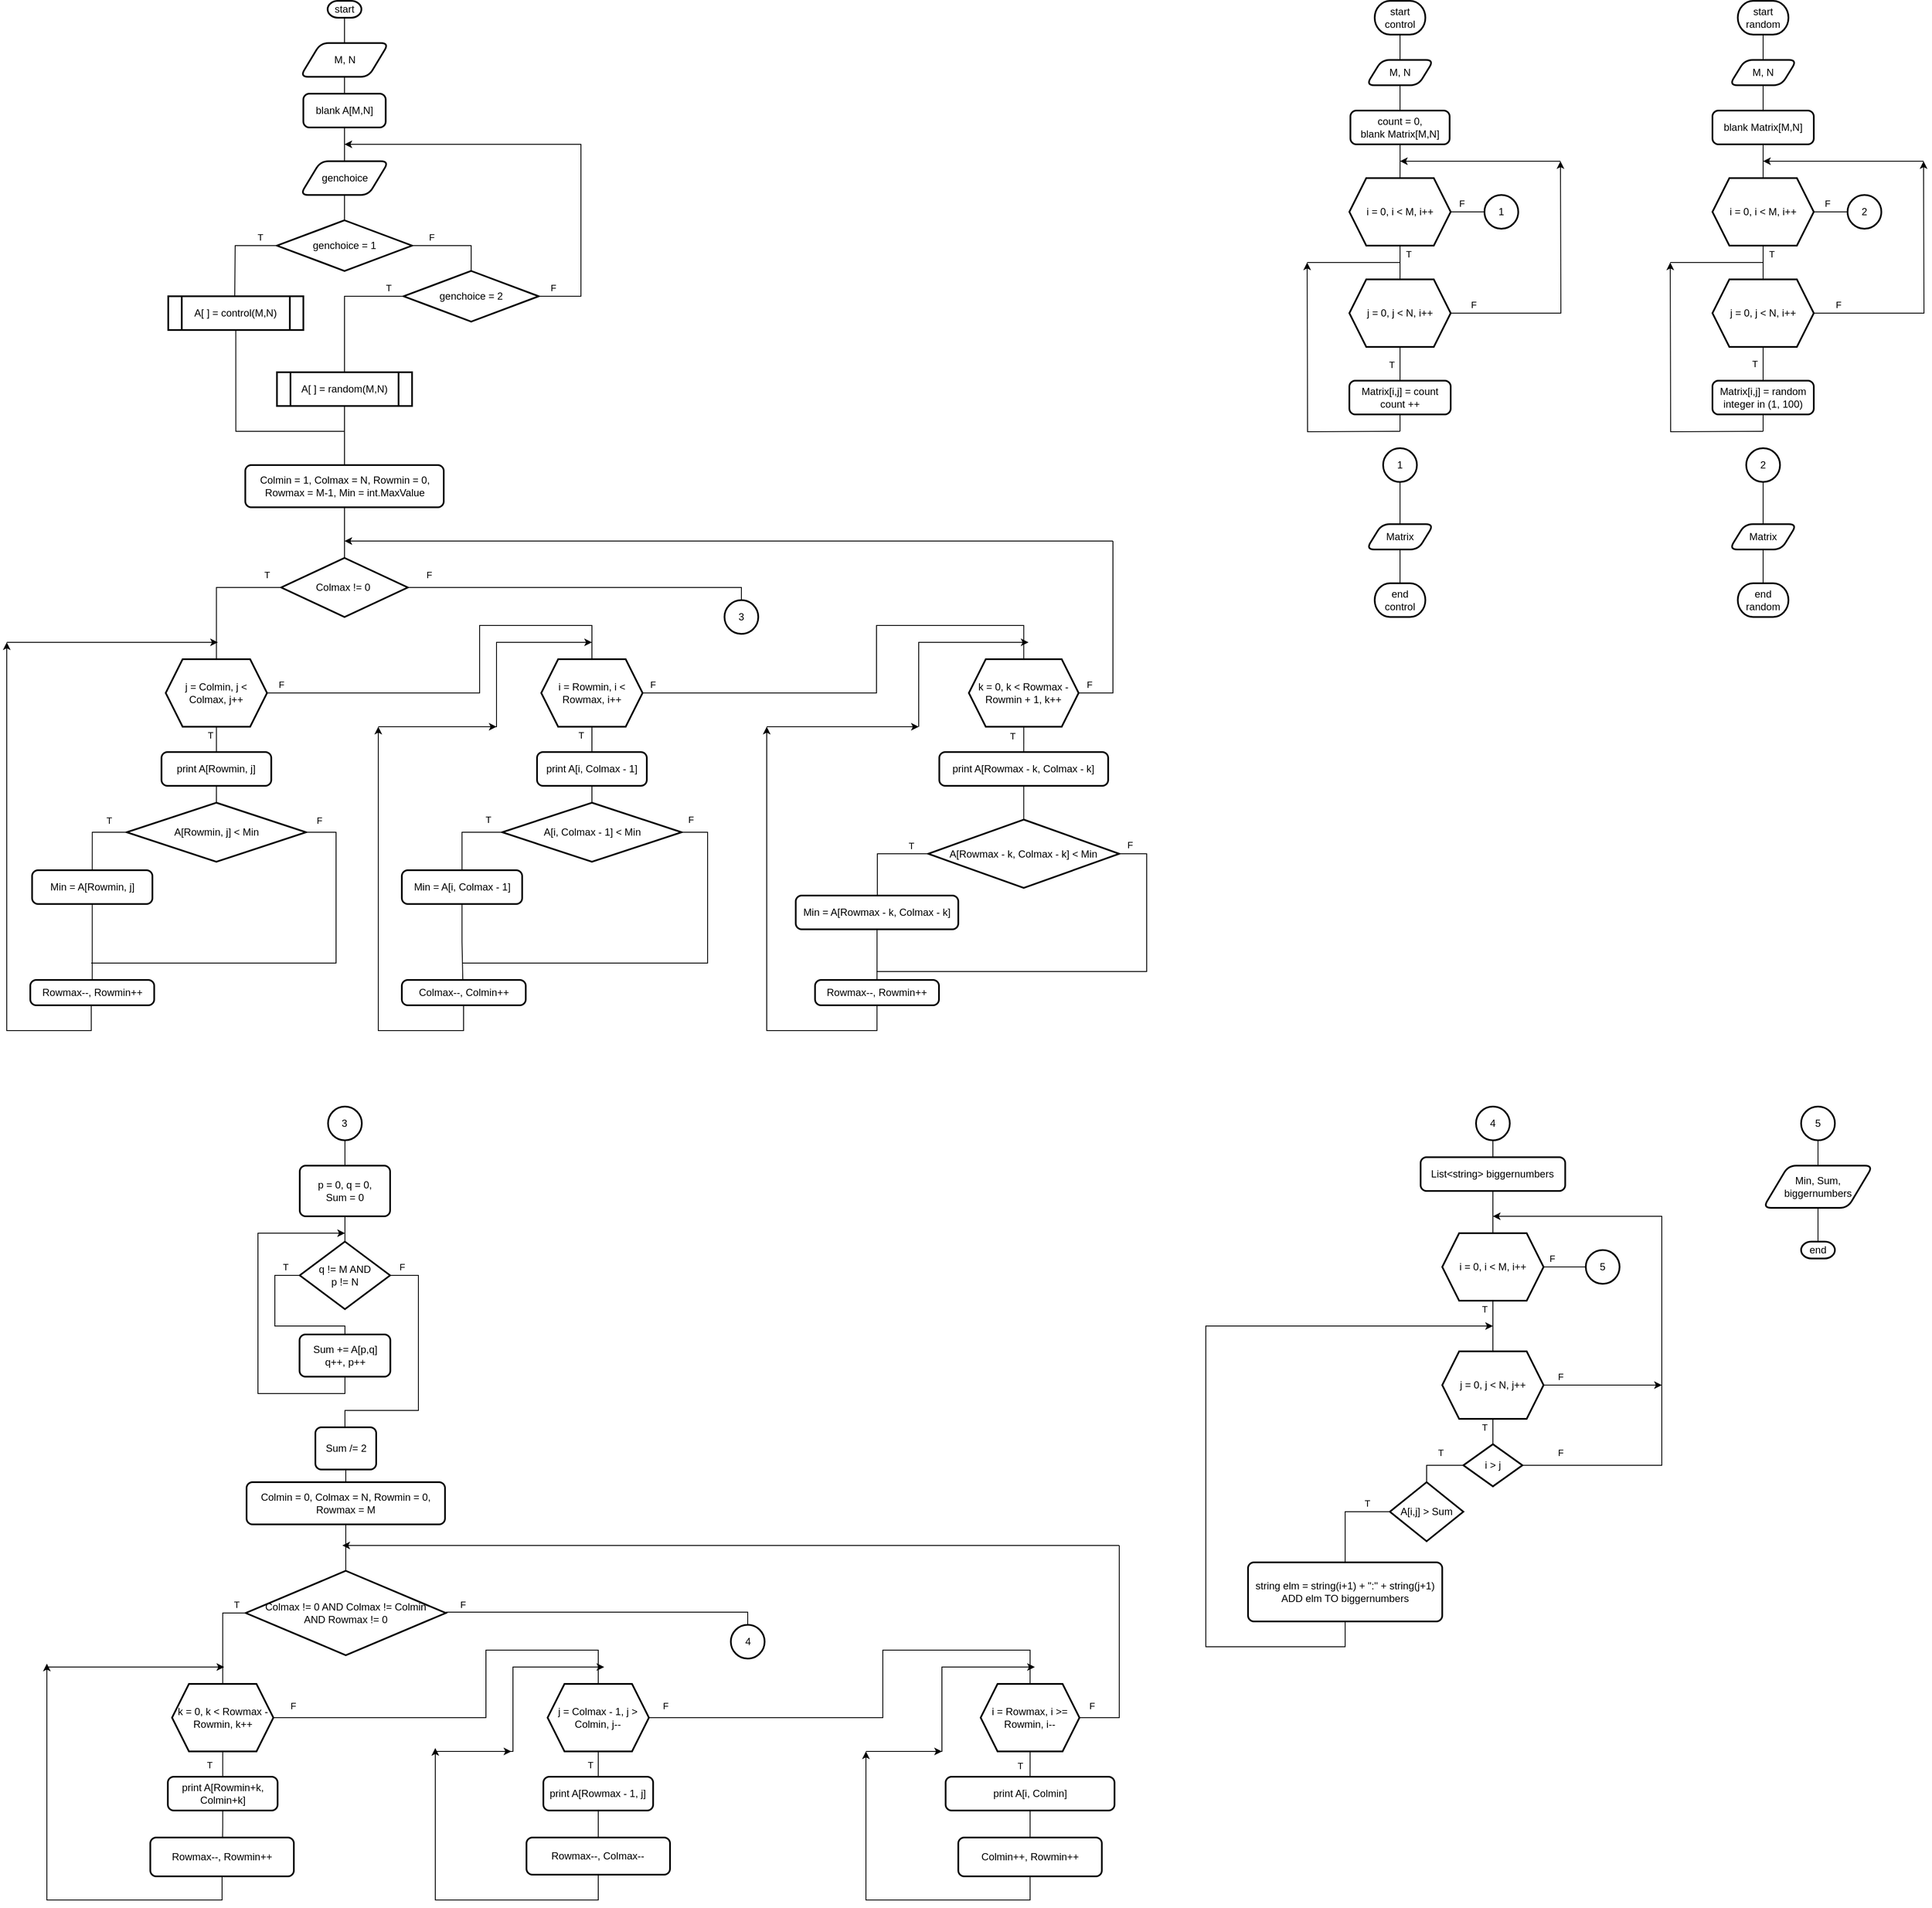 <mxfile version="15.4.0" type="device"><diagram id="VnJx5BGnZv5gJ5N3ZYs5" name="Страница 1"><mxGraphModel dx="2378" dy="1151" grid="1" gridSize="10" guides="1" tooltips="1" connect="1" arrows="1" fold="1" page="1" pageScale="1" pageWidth="827" pageHeight="1169" math="0" shadow="0"><root><mxCell id="0"/><mxCell id="1" parent="0"/><mxCell id="CIwnN4miVylrnwZS9RC9-3" style="edgeStyle=orthogonalEdgeStyle;rounded=0;orthogonalLoop=1;jettySize=auto;html=1;entryX=0.5;entryY=0;entryDx=0;entryDy=0;endArrow=none;endFill=0;" parent="1" source="CIwnN4miVylrnwZS9RC9-1" target="CIwnN4miVylrnwZS9RC9-2" edge="1"><mxGeometry relative="1" as="geometry"/></mxCell><mxCell id="CIwnN4miVylrnwZS9RC9-1" value="start control" style="strokeWidth=2;html=1;shape=mxgraph.flowchart.terminator;whiteSpace=wrap;" parent="1" vertex="1"><mxGeometry x="1030" y="20" width="60" height="40" as="geometry"/></mxCell><mxCell id="CIwnN4miVylrnwZS9RC9-5" style="edgeStyle=orthogonalEdgeStyle;rounded=0;orthogonalLoop=1;jettySize=auto;html=1;entryX=0.5;entryY=0;entryDx=0;entryDy=0;endArrow=none;endFill=0;" parent="1" source="CIwnN4miVylrnwZS9RC9-2" target="CIwnN4miVylrnwZS9RC9-4" edge="1"><mxGeometry relative="1" as="geometry"/></mxCell><mxCell id="CIwnN4miVylrnwZS9RC9-2" value="M, N" style="shape=parallelogram;html=1;strokeWidth=2;perimeter=parallelogramPerimeter;whiteSpace=wrap;rounded=1;arcSize=19;size=0.23;" parent="1" vertex="1"><mxGeometry x="1020" y="90" width="80" height="30" as="geometry"/></mxCell><mxCell id="CIwnN4miVylrnwZS9RC9-8" style="edgeStyle=orthogonalEdgeStyle;rounded=0;orthogonalLoop=1;jettySize=auto;html=1;entryX=0.5;entryY=0;entryDx=0;entryDy=0;endArrow=none;endFill=0;" parent="1" source="CIwnN4miVylrnwZS9RC9-4" target="CIwnN4miVylrnwZS9RC9-6" edge="1"><mxGeometry relative="1" as="geometry"/></mxCell><mxCell id="CIwnN4miVylrnwZS9RC9-4" value="count = 0,&lt;br&gt;blank Matrix[M,N]" style="rounded=1;whiteSpace=wrap;html=1;absoluteArcSize=1;arcSize=14;strokeWidth=2;" parent="1" vertex="1"><mxGeometry x="1001.25" y="150" width="117.5" height="40" as="geometry"/></mxCell><mxCell id="CIwnN4miVylrnwZS9RC9-9" style="edgeStyle=orthogonalEdgeStyle;rounded=0;orthogonalLoop=1;jettySize=auto;html=1;entryX=0.5;entryY=0;entryDx=0;entryDy=0;endArrow=none;endFill=0;" parent="1" source="CIwnN4miVylrnwZS9RC9-6" target="CIwnN4miVylrnwZS9RC9-7" edge="1"><mxGeometry relative="1" as="geometry"/></mxCell><mxCell id="CIwnN4miVylrnwZS9RC9-56" value="T" style="edgeLabel;html=1;align=center;verticalAlign=middle;resizable=0;points=[];" parent="CIwnN4miVylrnwZS9RC9-9" vertex="1" connectable="0"><mxGeometry x="-0.258" relative="1" as="geometry"><mxPoint x="10" y="-5" as="offset"/></mxGeometry></mxCell><mxCell id="CIwnN4miVylrnwZS9RC9-19" style="edgeStyle=orthogonalEdgeStyle;rounded=0;orthogonalLoop=1;jettySize=auto;html=1;endArrow=none;endFill=0;" parent="1" source="CIwnN4miVylrnwZS9RC9-6" target="CIwnN4miVylrnwZS9RC9-20" edge="1"><mxGeometry relative="1" as="geometry"><mxPoint x="1160" y="270" as="targetPoint"/></mxGeometry></mxCell><mxCell id="CIwnN4miVylrnwZS9RC9-55" value="F" style="edgeLabel;html=1;align=center;verticalAlign=middle;resizable=0;points=[];" parent="CIwnN4miVylrnwZS9RC9-19" vertex="1" connectable="0"><mxGeometry x="-0.346" relative="1" as="geometry"><mxPoint y="-10" as="offset"/></mxGeometry></mxCell><mxCell id="CIwnN4miVylrnwZS9RC9-6" value="i = 0, i &amp;lt; M, i++" style="shape=hexagon;perimeter=hexagonPerimeter2;whiteSpace=wrap;html=1;fixedSize=1;strokeWidth=2;" parent="1" vertex="1"><mxGeometry x="1000" y="230" width="120" height="80" as="geometry"/></mxCell><mxCell id="CIwnN4miVylrnwZS9RC9-11" style="edgeStyle=orthogonalEdgeStyle;rounded=0;orthogonalLoop=1;jettySize=auto;html=1;entryX=0.5;entryY=0;entryDx=0;entryDy=0;endArrow=none;endFill=0;" parent="1" source="CIwnN4miVylrnwZS9RC9-7" target="CIwnN4miVylrnwZS9RC9-10" edge="1"><mxGeometry relative="1" as="geometry"><Array as="points"><mxPoint x="1060" y="440"/><mxPoint x="1060" y="440"/></Array></mxGeometry></mxCell><mxCell id="CIwnN4miVylrnwZS9RC9-50" value="T" style="edgeLabel;html=1;align=center;verticalAlign=middle;resizable=0;points=[];" parent="CIwnN4miVylrnwZS9RC9-11" vertex="1" connectable="0"><mxGeometry x="0.313" y="-2" relative="1" as="geometry"><mxPoint x="-8" y="-6" as="offset"/></mxGeometry></mxCell><mxCell id="CIwnN4miVylrnwZS9RC9-7" value="j = 0, j &amp;lt; N, i++" style="shape=hexagon;perimeter=hexagonPerimeter2;whiteSpace=wrap;html=1;fixedSize=1;strokeWidth=2;" parent="1" vertex="1"><mxGeometry x="1000" y="350" width="120" height="80" as="geometry"/></mxCell><mxCell id="CIwnN4miVylrnwZS9RC9-12" style="edgeStyle=orthogonalEdgeStyle;rounded=0;orthogonalLoop=1;jettySize=auto;html=1;endArrow=none;endFill=0;" parent="1" source="CIwnN4miVylrnwZS9RC9-10" edge="1"><mxGeometry relative="1" as="geometry"><mxPoint x="1060" y="530" as="targetPoint"/></mxGeometry></mxCell><mxCell id="CIwnN4miVylrnwZS9RC9-10" value="Matrix[i,j] = count&lt;br&gt;count ++" style="rounded=1;whiteSpace=wrap;html=1;absoluteArcSize=1;arcSize=14;strokeWidth=2;" parent="1" vertex="1"><mxGeometry x="1000" y="470" width="120" height="40" as="geometry"/></mxCell><mxCell id="CIwnN4miVylrnwZS9RC9-13" value="" style="endArrow=classic;html=1;rounded=0;edgeStyle=orthogonalEdgeStyle;" parent="1" edge="1"><mxGeometry width="50" height="50" relative="1" as="geometry"><mxPoint x="1060" y="530" as="sourcePoint"/><mxPoint x="950" y="330" as="targetPoint"/></mxGeometry></mxCell><mxCell id="CIwnN4miVylrnwZS9RC9-15" value="" style="endArrow=classic;html=1;rounded=0;edgeStyle=orthogonalEdgeStyle;endFill=1;exitX=1;exitY=0.5;exitDx=0;exitDy=0;" parent="1" source="CIwnN4miVylrnwZS9RC9-7" edge="1"><mxGeometry width="50" height="50" relative="1" as="geometry"><mxPoint x="1200" y="390" as="sourcePoint"/><mxPoint x="1250" y="210" as="targetPoint"/></mxGeometry></mxCell><mxCell id="CIwnN4miVylrnwZS9RC9-49" value="F" style="edgeLabel;html=1;align=center;verticalAlign=middle;resizable=0;points=[];" parent="CIwnN4miVylrnwZS9RC9-15" vertex="1" connectable="0"><mxGeometry x="-0.827" y="-1" relative="1" as="geometry"><mxPoint y="-11" as="offset"/></mxGeometry></mxCell><mxCell id="CIwnN4miVylrnwZS9RC9-16" value="" style="endArrow=none;html=1;rounded=0;edgeStyle=orthogonalEdgeStyle;endFill=0;" parent="1" edge="1"><mxGeometry width="50" height="50" relative="1" as="geometry"><mxPoint x="950" y="330" as="sourcePoint"/><mxPoint x="1060" y="330" as="targetPoint"/><Array as="points"><mxPoint x="1010" y="330"/><mxPoint x="1010" y="330"/></Array></mxGeometry></mxCell><mxCell id="CIwnN4miVylrnwZS9RC9-17" value="" style="endArrow=classic;html=1;rounded=0;edgeStyle=orthogonalEdgeStyle;" parent="1" edge="1"><mxGeometry width="50" height="50" relative="1" as="geometry"><mxPoint x="1250" y="210" as="sourcePoint"/><mxPoint x="1060" y="210" as="targetPoint"/><Array as="points"><mxPoint x="1145" y="210.29"/></Array></mxGeometry></mxCell><mxCell id="CIwnN4miVylrnwZS9RC9-20" value="1" style="strokeWidth=2;html=1;shape=mxgraph.flowchart.start_2;whiteSpace=wrap;" parent="1" vertex="1"><mxGeometry x="1160" y="250" width="40" height="40" as="geometry"/></mxCell><mxCell id="CIwnN4miVylrnwZS9RC9-23" style="edgeStyle=orthogonalEdgeStyle;rounded=0;orthogonalLoop=1;jettySize=auto;html=1;endArrow=none;endFill=0;" parent="1" source="CIwnN4miVylrnwZS9RC9-21" target="CIwnN4miVylrnwZS9RC9-22" edge="1"><mxGeometry relative="1" as="geometry"/></mxCell><mxCell id="CIwnN4miVylrnwZS9RC9-21" value="1" style="strokeWidth=2;html=1;shape=mxgraph.flowchart.start_2;whiteSpace=wrap;" parent="1" vertex="1"><mxGeometry x="1040" y="550" width="40" height="40" as="geometry"/></mxCell><mxCell id="CIwnN4miVylrnwZS9RC9-46" style="edgeStyle=orthogonalEdgeStyle;rounded=0;orthogonalLoop=1;jettySize=auto;html=1;endArrow=none;endFill=0;" parent="1" source="CIwnN4miVylrnwZS9RC9-22" target="CIwnN4miVylrnwZS9RC9-45" edge="1"><mxGeometry relative="1" as="geometry"/></mxCell><mxCell id="CIwnN4miVylrnwZS9RC9-22" value="Matrix" style="shape=parallelogram;html=1;strokeWidth=2;perimeter=parallelogramPerimeter;whiteSpace=wrap;rounded=1;arcSize=19;size=0.23;" parent="1" vertex="1"><mxGeometry x="1020" y="640" width="80" height="30" as="geometry"/></mxCell><mxCell id="CIwnN4miVylrnwZS9RC9-24" style="edgeStyle=orthogonalEdgeStyle;rounded=0;orthogonalLoop=1;jettySize=auto;html=1;entryX=0.5;entryY=0;entryDx=0;entryDy=0;endArrow=none;endFill=0;" parent="1" source="CIwnN4miVylrnwZS9RC9-25" target="CIwnN4miVylrnwZS9RC9-27" edge="1"><mxGeometry relative="1" as="geometry"/></mxCell><mxCell id="CIwnN4miVylrnwZS9RC9-25" value="start random" style="strokeWidth=2;html=1;shape=mxgraph.flowchart.terminator;whiteSpace=wrap;" parent="1" vertex="1"><mxGeometry x="1460" y="20" width="60" height="40" as="geometry"/></mxCell><mxCell id="CIwnN4miVylrnwZS9RC9-26" style="edgeStyle=orthogonalEdgeStyle;rounded=0;orthogonalLoop=1;jettySize=auto;html=1;entryX=0.5;entryY=0;entryDx=0;entryDy=0;endArrow=none;endFill=0;" parent="1" source="CIwnN4miVylrnwZS9RC9-27" target="CIwnN4miVylrnwZS9RC9-29" edge="1"><mxGeometry relative="1" as="geometry"/></mxCell><mxCell id="CIwnN4miVylrnwZS9RC9-27" value="M, N" style="shape=parallelogram;html=1;strokeWidth=2;perimeter=parallelogramPerimeter;whiteSpace=wrap;rounded=1;arcSize=19;size=0.23;" parent="1" vertex="1"><mxGeometry x="1450" y="90" width="80" height="30" as="geometry"/></mxCell><mxCell id="CIwnN4miVylrnwZS9RC9-28" style="edgeStyle=orthogonalEdgeStyle;rounded=0;orthogonalLoop=1;jettySize=auto;html=1;entryX=0.5;entryY=0;entryDx=0;entryDy=0;endArrow=none;endFill=0;" parent="1" source="CIwnN4miVylrnwZS9RC9-29" target="CIwnN4miVylrnwZS9RC9-32" edge="1"><mxGeometry relative="1" as="geometry"/></mxCell><mxCell id="CIwnN4miVylrnwZS9RC9-29" value="blank Matrix[M,N]" style="rounded=1;whiteSpace=wrap;html=1;absoluteArcSize=1;arcSize=14;strokeWidth=2;" parent="1" vertex="1"><mxGeometry x="1430" y="150" width="120" height="40" as="geometry"/></mxCell><mxCell id="CIwnN4miVylrnwZS9RC9-30" style="edgeStyle=orthogonalEdgeStyle;rounded=0;orthogonalLoop=1;jettySize=auto;html=1;entryX=0.5;entryY=0;entryDx=0;entryDy=0;endArrow=none;endFill=0;" parent="1" source="CIwnN4miVylrnwZS9RC9-32" target="CIwnN4miVylrnwZS9RC9-34" edge="1"><mxGeometry relative="1" as="geometry"/></mxCell><mxCell id="CIwnN4miVylrnwZS9RC9-57" value="T" style="edgeLabel;html=1;align=center;verticalAlign=middle;resizable=0;points=[];" parent="CIwnN4miVylrnwZS9RC9-30" vertex="1" connectable="0"><mxGeometry x="-0.297" relative="1" as="geometry"><mxPoint x="10" y="-4" as="offset"/></mxGeometry></mxCell><mxCell id="CIwnN4miVylrnwZS9RC9-31" style="edgeStyle=orthogonalEdgeStyle;rounded=0;orthogonalLoop=1;jettySize=auto;html=1;endArrow=none;endFill=0;" parent="1" source="CIwnN4miVylrnwZS9RC9-32" target="CIwnN4miVylrnwZS9RC9-41" edge="1"><mxGeometry relative="1" as="geometry"><mxPoint x="1590" y="270" as="targetPoint"/><Array as="points"><mxPoint x="1560" y="270"/><mxPoint x="1560" y="270"/></Array></mxGeometry></mxCell><mxCell id="CIwnN4miVylrnwZS9RC9-54" value="F" style="edgeLabel;html=1;align=center;verticalAlign=middle;resizable=0;points=[];" parent="CIwnN4miVylrnwZS9RC9-31" vertex="1" connectable="0"><mxGeometry x="-0.2" relative="1" as="geometry"><mxPoint y="-10" as="offset"/></mxGeometry></mxCell><mxCell id="CIwnN4miVylrnwZS9RC9-32" value="i = 0, i &amp;lt; M, i++" style="shape=hexagon;perimeter=hexagonPerimeter2;whiteSpace=wrap;html=1;fixedSize=1;strokeWidth=2;" parent="1" vertex="1"><mxGeometry x="1430" y="230" width="120" height="80" as="geometry"/></mxCell><mxCell id="CIwnN4miVylrnwZS9RC9-33" style="edgeStyle=orthogonalEdgeStyle;rounded=0;orthogonalLoop=1;jettySize=auto;html=1;entryX=0.5;entryY=0;entryDx=0;entryDy=0;endArrow=none;endFill=0;" parent="1" source="CIwnN4miVylrnwZS9RC9-34" target="CIwnN4miVylrnwZS9RC9-36" edge="1"><mxGeometry relative="1" as="geometry"><Array as="points"><mxPoint x="1490" y="460"/><mxPoint x="1490" y="460"/></Array></mxGeometry></mxCell><mxCell id="CIwnN4miVylrnwZS9RC9-52" value="T" style="edgeLabel;html=1;align=center;verticalAlign=middle;resizable=0;points=[];" parent="CIwnN4miVylrnwZS9RC9-33" vertex="1" connectable="0"><mxGeometry x="0.0" relative="1" as="geometry"><mxPoint x="-10" as="offset"/></mxGeometry></mxCell><mxCell id="CIwnN4miVylrnwZS9RC9-34" value="j = 0, j &amp;lt; N, i++" style="shape=hexagon;perimeter=hexagonPerimeter2;whiteSpace=wrap;html=1;fixedSize=1;strokeWidth=2;" parent="1" vertex="1"><mxGeometry x="1430" y="350" width="120" height="80" as="geometry"/></mxCell><mxCell id="CIwnN4miVylrnwZS9RC9-35" style="edgeStyle=orthogonalEdgeStyle;rounded=0;orthogonalLoop=1;jettySize=auto;html=1;endArrow=none;endFill=0;" parent="1" source="CIwnN4miVylrnwZS9RC9-36" edge="1"><mxGeometry relative="1" as="geometry"><mxPoint x="1490" y="530" as="targetPoint"/></mxGeometry></mxCell><mxCell id="CIwnN4miVylrnwZS9RC9-36" value="Matrix[i,j] = random integer in (1, 100)" style="rounded=1;whiteSpace=wrap;html=1;absoluteArcSize=1;arcSize=14;strokeWidth=2;" parent="1" vertex="1"><mxGeometry x="1430" y="470" width="120" height="40" as="geometry"/></mxCell><mxCell id="CIwnN4miVylrnwZS9RC9-37" value="" style="endArrow=classic;html=1;rounded=0;edgeStyle=orthogonalEdgeStyle;" parent="1" edge="1"><mxGeometry width="50" height="50" relative="1" as="geometry"><mxPoint x="1490" y="530" as="sourcePoint"/><mxPoint x="1380" y="330" as="targetPoint"/></mxGeometry></mxCell><mxCell id="CIwnN4miVylrnwZS9RC9-38" value="" style="endArrow=classic;html=1;rounded=0;edgeStyle=orthogonalEdgeStyle;endFill=1;exitX=1;exitY=0.5;exitDx=0;exitDy=0;" parent="1" source="CIwnN4miVylrnwZS9RC9-34" edge="1"><mxGeometry width="50" height="50" relative="1" as="geometry"><mxPoint x="1630" y="390" as="sourcePoint"/><mxPoint x="1680" y="210" as="targetPoint"/></mxGeometry></mxCell><mxCell id="CIwnN4miVylrnwZS9RC9-53" value="F" style="edgeLabel;html=1;align=center;verticalAlign=middle;resizable=0;points=[];" parent="CIwnN4miVylrnwZS9RC9-38" vertex="1" connectable="0"><mxGeometry x="-0.813" relative="1" as="geometry"><mxPoint y="-10" as="offset"/></mxGeometry></mxCell><mxCell id="CIwnN4miVylrnwZS9RC9-39" value="" style="endArrow=none;html=1;rounded=0;edgeStyle=orthogonalEdgeStyle;endFill=0;" parent="1" edge="1"><mxGeometry width="50" height="50" relative="1" as="geometry"><mxPoint x="1380" y="330" as="sourcePoint"/><mxPoint x="1490" y="330" as="targetPoint"/><Array as="points"><mxPoint x="1440" y="330"/><mxPoint x="1440" y="330"/></Array></mxGeometry></mxCell><mxCell id="CIwnN4miVylrnwZS9RC9-40" value="" style="endArrow=classic;html=1;rounded=0;edgeStyle=orthogonalEdgeStyle;" parent="1" edge="1"><mxGeometry width="50" height="50" relative="1" as="geometry"><mxPoint x="1680" y="210" as="sourcePoint"/><mxPoint x="1490" y="210" as="targetPoint"/><Array as="points"><mxPoint x="1575" y="210.29"/></Array></mxGeometry></mxCell><mxCell id="CIwnN4miVylrnwZS9RC9-41" value="2" style="strokeWidth=2;html=1;shape=mxgraph.flowchart.start_2;whiteSpace=wrap;" parent="1" vertex="1"><mxGeometry x="1590" y="250" width="40" height="40" as="geometry"/></mxCell><mxCell id="CIwnN4miVylrnwZS9RC9-42" style="edgeStyle=orthogonalEdgeStyle;rounded=0;orthogonalLoop=1;jettySize=auto;html=1;endArrow=none;endFill=0;" parent="1" source="CIwnN4miVylrnwZS9RC9-43" target="CIwnN4miVylrnwZS9RC9-44" edge="1"><mxGeometry relative="1" as="geometry"/></mxCell><mxCell id="CIwnN4miVylrnwZS9RC9-43" value="2" style="strokeWidth=2;html=1;shape=mxgraph.flowchart.start_2;whiteSpace=wrap;" parent="1" vertex="1"><mxGeometry x="1470" y="550" width="40" height="40" as="geometry"/></mxCell><mxCell id="CIwnN4miVylrnwZS9RC9-48" style="edgeStyle=orthogonalEdgeStyle;rounded=0;orthogonalLoop=1;jettySize=auto;html=1;endArrow=none;endFill=0;" parent="1" source="CIwnN4miVylrnwZS9RC9-44" target="CIwnN4miVylrnwZS9RC9-47" edge="1"><mxGeometry relative="1" as="geometry"/></mxCell><mxCell id="CIwnN4miVylrnwZS9RC9-44" value="Matrix" style="shape=parallelogram;html=1;strokeWidth=2;perimeter=parallelogramPerimeter;whiteSpace=wrap;rounded=1;arcSize=19;size=0.23;" parent="1" vertex="1"><mxGeometry x="1450" y="640" width="80" height="30" as="geometry"/></mxCell><mxCell id="CIwnN4miVylrnwZS9RC9-45" value="end control" style="strokeWidth=2;html=1;shape=mxgraph.flowchart.terminator;whiteSpace=wrap;" parent="1" vertex="1"><mxGeometry x="1030" y="710" width="60" height="40" as="geometry"/></mxCell><mxCell id="CIwnN4miVylrnwZS9RC9-47" value="end random" style="strokeWidth=2;html=1;shape=mxgraph.flowchart.terminator;whiteSpace=wrap;" parent="1" vertex="1"><mxGeometry x="1460" y="710" width="60" height="40" as="geometry"/></mxCell><mxCell id="CIwnN4miVylrnwZS9RC9-60" style="edgeStyle=orthogonalEdgeStyle;rounded=0;orthogonalLoop=1;jettySize=auto;html=1;endArrow=none;endFill=0;" parent="1" source="CIwnN4miVylrnwZS9RC9-58" target="CIwnN4miVylrnwZS9RC9-59" edge="1"><mxGeometry relative="1" as="geometry"/></mxCell><mxCell id="CIwnN4miVylrnwZS9RC9-58" value="start" style="strokeWidth=2;html=1;shape=mxgraph.flowchart.terminator;whiteSpace=wrap;" parent="1" vertex="1"><mxGeometry x="-210" y="20" width="40" height="20" as="geometry"/></mxCell><mxCell id="CIwnN4miVylrnwZS9RC9-62" style="edgeStyle=orthogonalEdgeStyle;rounded=0;orthogonalLoop=1;jettySize=auto;html=1;endArrow=none;endFill=0;startArrow=none;" parent="1" source="CIwnN4miVylrnwZS9RC9-68" target="CIwnN4miVylrnwZS9RC9-61" edge="1"><mxGeometry relative="1" as="geometry"/></mxCell><mxCell id="CIwnN4miVylrnwZS9RC9-59" value="M, N" style="shape=parallelogram;html=1;strokeWidth=2;perimeter=parallelogramPerimeter;whiteSpace=wrap;rounded=1;arcSize=19;size=0.23;" parent="1" vertex="1"><mxGeometry x="-242.5" y="70" width="105" height="40" as="geometry"/></mxCell><mxCell id="CIwnN4miVylrnwZS9RC9-63" style="edgeStyle=orthogonalEdgeStyle;rounded=0;orthogonalLoop=1;jettySize=auto;html=1;endArrow=none;endFill=0;" parent="1" source="CIwnN4miVylrnwZS9RC9-61" edge="1"><mxGeometry relative="1" as="geometry"><mxPoint x="-320" y="370" as="targetPoint"/></mxGeometry></mxCell><mxCell id="Xc7wqbIlIlnGixYTtT3b-93" value="T" style="edgeLabel;html=1;align=center;verticalAlign=middle;resizable=0;points=[];" parent="CIwnN4miVylrnwZS9RC9-63" vertex="1" connectable="0"><mxGeometry x="-0.704" y="2" relative="1" as="geometry"><mxPoint x="-4" y="-12" as="offset"/></mxGeometry></mxCell><mxCell id="CIwnN4miVylrnwZS9RC9-65" style="edgeStyle=orthogonalEdgeStyle;rounded=0;orthogonalLoop=1;jettySize=auto;html=1;endArrow=none;endFill=0;entryX=0.5;entryY=0;entryDx=0;entryDy=0;entryPerimeter=0;exitX=1;exitY=0.5;exitDx=0;exitDy=0;exitPerimeter=0;" parent="1" source="CIwnN4miVylrnwZS9RC9-61" target="CIwnN4miVylrnwZS9RC9-64" edge="1"><mxGeometry relative="1" as="geometry"><mxPoint x="-30" y="310" as="targetPoint"/></mxGeometry></mxCell><mxCell id="Xc7wqbIlIlnGixYTtT3b-94" value="F" style="edgeLabel;html=1;align=center;verticalAlign=middle;resizable=0;points=[];" parent="CIwnN4miVylrnwZS9RC9-65" vertex="1" connectable="0"><mxGeometry x="-0.549" y="-1" relative="1" as="geometry"><mxPoint y="-11" as="offset"/></mxGeometry></mxCell><mxCell id="CIwnN4miVylrnwZS9RC9-61" value="genchoice = 1" style="strokeWidth=2;html=1;shape=mxgraph.flowchart.decision;whiteSpace=wrap;" parent="1" vertex="1"><mxGeometry x="-270" y="280" width="160" height="60" as="geometry"/></mxCell><mxCell id="CIwnN4miVylrnwZS9RC9-67" style="edgeStyle=orthogonalEdgeStyle;rounded=0;orthogonalLoop=1;jettySize=auto;html=1;endArrow=classic;endFill=1;exitX=1;exitY=0.5;exitDx=0;exitDy=0;exitPerimeter=0;" parent="1" source="CIwnN4miVylrnwZS9RC9-64" edge="1"><mxGeometry relative="1" as="geometry"><mxPoint x="-190" y="190" as="targetPoint"/><Array as="points"><mxPoint x="90" y="370"/><mxPoint x="90" y="190"/></Array></mxGeometry></mxCell><mxCell id="Xc7wqbIlIlnGixYTtT3b-96" value="F" style="edgeLabel;html=1;align=center;verticalAlign=middle;resizable=0;points=[];" parent="CIwnN4miVylrnwZS9RC9-67" vertex="1" connectable="0"><mxGeometry x="-0.935" relative="1" as="geometry"><mxPoint y="-10" as="offset"/></mxGeometry></mxCell><mxCell id="CIwnN4miVylrnwZS9RC9-74" style="edgeStyle=orthogonalEdgeStyle;rounded=0;orthogonalLoop=1;jettySize=auto;html=1;endArrow=none;endFill=0;entryX=0.5;entryY=0;entryDx=0;entryDy=0;exitX=0;exitY=0.5;exitDx=0;exitDy=0;exitPerimeter=0;" parent="1" source="CIwnN4miVylrnwZS9RC9-64" target="CIwnN4miVylrnwZS9RC9-71" edge="1"><mxGeometry relative="1" as="geometry"><mxPoint x="-190" y="370" as="targetPoint"/></mxGeometry></mxCell><mxCell id="Xc7wqbIlIlnGixYTtT3b-95" value="T" style="edgeLabel;html=1;align=center;verticalAlign=middle;resizable=0;points=[];" parent="CIwnN4miVylrnwZS9RC9-74" vertex="1" connectable="0"><mxGeometry x="-0.764" y="-1" relative="1" as="geometry"><mxPoint x="1" y="-9" as="offset"/></mxGeometry></mxCell><mxCell id="CIwnN4miVylrnwZS9RC9-64" value="genchoice = 2" style="strokeWidth=2;html=1;shape=mxgraph.flowchart.decision;whiteSpace=wrap;" parent="1" vertex="1"><mxGeometry x="-120" y="340" width="160" height="60" as="geometry"/></mxCell><mxCell id="CIwnN4miVylrnwZS9RC9-68" value="genchoice" style="shape=parallelogram;html=1;strokeWidth=2;perimeter=parallelogramPerimeter;whiteSpace=wrap;rounded=1;arcSize=19;size=0.23;" parent="1" vertex="1"><mxGeometry x="-242.5" y="210" width="105" height="40" as="geometry"/></mxCell><mxCell id="CIwnN4miVylrnwZS9RC9-69" value="" style="edgeStyle=orthogonalEdgeStyle;rounded=0;orthogonalLoop=1;jettySize=auto;html=1;endArrow=none;endFill=0;" parent="1" source="CIwnN4miVylrnwZS9RC9-59" target="CIwnN4miVylrnwZS9RC9-68" edge="1"><mxGeometry relative="1" as="geometry"><mxPoint x="-190" y="110" as="sourcePoint"/><mxPoint x="-190" y="190" as="targetPoint"/><Array as="points"><mxPoint x="-190" y="140"/><mxPoint x="-190" y="140"/></Array></mxGeometry></mxCell><mxCell id="CIwnN4miVylrnwZS9RC9-77" style="edgeStyle=orthogonalEdgeStyle;rounded=0;orthogonalLoop=1;jettySize=auto;html=1;endArrow=none;endFill=0;" parent="1" source="CIwnN4miVylrnwZS9RC9-71" edge="1"><mxGeometry relative="1" as="geometry"><mxPoint x="-190" y="570.0" as="targetPoint"/></mxGeometry></mxCell><mxCell id="CIwnN4miVylrnwZS9RC9-71" value="A[ ] = random(M,N)" style="shape=process;whiteSpace=wrap;html=1;backgroundOutline=1;strokeWidth=2;" parent="1" vertex="1"><mxGeometry x="-270" y="460" width="160" height="40" as="geometry"/></mxCell><mxCell id="CIwnN4miVylrnwZS9RC9-72" value="blank A[M,N]" style="rounded=1;whiteSpace=wrap;html=1;absoluteArcSize=1;arcSize=14;strokeWidth=2;" parent="1" vertex="1"><mxGeometry x="-238.75" y="130" width="97.5" height="40" as="geometry"/></mxCell><mxCell id="CIwnN4miVylrnwZS9RC9-76" style="edgeStyle=orthogonalEdgeStyle;rounded=0;orthogonalLoop=1;jettySize=auto;html=1;endArrow=none;endFill=0;exitX=0.5;exitY=1;exitDx=0;exitDy=0;" parent="1" source="CIwnN4miVylrnwZS9RC9-73" edge="1"><mxGeometry relative="1" as="geometry"><mxPoint x="-190" y="570" as="targetPoint"/><Array as="points"><mxPoint x="-319" y="530"/><mxPoint x="-190" y="530"/></Array></mxGeometry></mxCell><mxCell id="CIwnN4miVylrnwZS9RC9-73" value="A[ ] = control(M,N)" style="shape=process;whiteSpace=wrap;html=1;backgroundOutline=1;strokeWidth=2;" parent="1" vertex="1"><mxGeometry x="-398.75" y="370" width="160" height="40" as="geometry"/></mxCell><mxCell id="CIwnN4miVylrnwZS9RC9-80" style="edgeStyle=orthogonalEdgeStyle;rounded=0;orthogonalLoop=1;jettySize=auto;html=1;endArrow=none;endFill=0;" parent="1" source="CIwnN4miVylrnwZS9RC9-78" target="CIwnN4miVylrnwZS9RC9-79" edge="1"><mxGeometry relative="1" as="geometry"/></mxCell><mxCell id="CIwnN4miVylrnwZS9RC9-78" value="Colmin = 1, Colmax = N, Rowmin = 0, Rowmax = M-1, Min = int.MaxValue" style="rounded=1;whiteSpace=wrap;html=1;absoluteArcSize=1;arcSize=14;strokeWidth=2;" parent="1" vertex="1"><mxGeometry x="-307.5" y="570" width="235" height="50" as="geometry"/></mxCell><mxCell id="CIwnN4miVylrnwZS9RC9-103" style="edgeStyle=orthogonalEdgeStyle;rounded=0;orthogonalLoop=1;jettySize=auto;html=1;endArrow=none;endFill=0;" parent="1" source="CIwnN4miVylrnwZS9RC9-79" target="CIwnN4miVylrnwZS9RC9-131" edge="1"><mxGeometry relative="1" as="geometry"><mxPoint x="210" y="715" as="targetPoint"/><Array as="points"><mxPoint x="280" y="715"/></Array></mxGeometry></mxCell><mxCell id="Xc7wqbIlIlnGixYTtT3b-98" value="F" style="edgeLabel;html=1;align=center;verticalAlign=middle;resizable=0;points=[];" parent="CIwnN4miVylrnwZS9RC9-103" vertex="1" connectable="0"><mxGeometry x="-0.879" y="-1" relative="1" as="geometry"><mxPoint y="-16" as="offset"/></mxGeometry></mxCell><mxCell id="CIwnN4miVylrnwZS9RC9-104" style="edgeStyle=orthogonalEdgeStyle;rounded=0;orthogonalLoop=1;jettySize=auto;html=1;endArrow=none;endFill=0;" parent="1" source="CIwnN4miVylrnwZS9RC9-79" target="CIwnN4miVylrnwZS9RC9-81" edge="1"><mxGeometry relative="1" as="geometry"><mxPoint x="-330" y="715" as="targetPoint"/></mxGeometry></mxCell><mxCell id="Xc7wqbIlIlnGixYTtT3b-97" value="T" style="edgeLabel;html=1;align=center;verticalAlign=middle;resizable=0;points=[];" parent="CIwnN4miVylrnwZS9RC9-104" vertex="1" connectable="0"><mxGeometry x="-0.737" y="2" relative="1" as="geometry"><mxPoint x="4" y="-17" as="offset"/></mxGeometry></mxCell><mxCell id="CIwnN4miVylrnwZS9RC9-79" value="Colmax != 0&amp;nbsp;" style="strokeWidth=2;html=1;shape=mxgraph.flowchart.decision;whiteSpace=wrap;" parent="1" vertex="1"><mxGeometry x="-265" y="680" width="150" height="70" as="geometry"/></mxCell><mxCell id="CIwnN4miVylrnwZS9RC9-89" style="edgeStyle=orthogonalEdgeStyle;rounded=0;orthogonalLoop=1;jettySize=auto;html=1;endArrow=none;endFill=0;" parent="1" source="CIwnN4miVylrnwZS9RC9-81" target="CIwnN4miVylrnwZS9RC9-84" edge="1"><mxGeometry relative="1" as="geometry"/></mxCell><mxCell id="Xc7wqbIlIlnGixYTtT3b-99" value="T" style="edgeLabel;html=1;align=center;verticalAlign=middle;resizable=0;points=[];" parent="CIwnN4miVylrnwZS9RC9-89" vertex="1" connectable="0"><mxGeometry x="0.753" relative="1" as="geometry"><mxPoint x="-8" y="-14" as="offset"/></mxGeometry></mxCell><mxCell id="CIwnN4miVylrnwZS9RC9-113" style="edgeStyle=orthogonalEdgeStyle;rounded=0;orthogonalLoop=1;jettySize=auto;html=1;endArrow=none;endFill=0;entryX=0.5;entryY=0;entryDx=0;entryDy=0;" parent="1" source="CIwnN4miVylrnwZS9RC9-81" target="CIwnN4miVylrnwZS9RC9-82" edge="1"><mxGeometry relative="1" as="geometry"><mxPoint x="170" y="780" as="targetPoint"/><Array as="points"><mxPoint x="-30" y="840"/><mxPoint x="-30" y="760"/><mxPoint x="103" y="760"/></Array></mxGeometry></mxCell><mxCell id="Xc7wqbIlIlnGixYTtT3b-102" value="F" style="edgeLabel;html=1;align=center;verticalAlign=middle;resizable=0;points=[];" parent="CIwnN4miVylrnwZS9RC9-113" vertex="1" connectable="0"><mxGeometry x="-0.915" y="1" relative="1" as="geometry"><mxPoint x="-5" y="-9" as="offset"/></mxGeometry></mxCell><mxCell id="CIwnN4miVylrnwZS9RC9-81" value="j = Colmin, j &amp;lt; Colmax, j++" style="shape=hexagon;perimeter=hexagonPerimeter2;whiteSpace=wrap;html=1;fixedSize=1;strokeWidth=2;" parent="1" vertex="1"><mxGeometry x="-401.75" y="800" width="120" height="80" as="geometry"/></mxCell><mxCell id="CIwnN4miVylrnwZS9RC9-88" style="edgeStyle=orthogonalEdgeStyle;rounded=0;orthogonalLoop=1;jettySize=auto;html=1;entryX=0.5;entryY=0;entryDx=0;entryDy=0;endArrow=none;endFill=0;" parent="1" source="CIwnN4miVylrnwZS9RC9-82" target="CIwnN4miVylrnwZS9RC9-85" edge="1"><mxGeometry relative="1" as="geometry"/></mxCell><mxCell id="Xc7wqbIlIlnGixYTtT3b-100" value="T" style="edgeLabel;html=1;align=center;verticalAlign=middle;resizable=0;points=[];" parent="CIwnN4miVylrnwZS9RC9-88" vertex="1" connectable="0"><mxGeometry x="0.748" y="1" relative="1" as="geometry"><mxPoint x="-14" y="-14" as="offset"/></mxGeometry></mxCell><mxCell id="CIwnN4miVylrnwZS9RC9-82" value="i = Rowmin, i &amp;lt; Rowmax, i++" style="shape=hexagon;perimeter=hexagonPerimeter2;whiteSpace=wrap;html=1;fixedSize=1;strokeWidth=2;" parent="1" vertex="1"><mxGeometry x="42.99" y="800" width="120" height="80" as="geometry"/></mxCell><mxCell id="CIwnN4miVylrnwZS9RC9-87" style="edgeStyle=orthogonalEdgeStyle;rounded=0;orthogonalLoop=1;jettySize=auto;html=1;entryX=0.5;entryY=0;entryDx=0;entryDy=0;endArrow=none;endFill=0;" parent="1" source="CIwnN4miVylrnwZS9RC9-83" target="CIwnN4miVylrnwZS9RC9-86" edge="1"><mxGeometry relative="1" as="geometry"/></mxCell><mxCell id="Xc7wqbIlIlnGixYTtT3b-101" value="T" style="edgeLabel;html=1;align=center;verticalAlign=middle;resizable=0;points=[];" parent="CIwnN4miVylrnwZS9RC9-87" vertex="1" connectable="0"><mxGeometry x="-0.783" relative="1" as="geometry"><mxPoint x="-14" y="5" as="offset"/></mxGeometry></mxCell><mxCell id="CIwnN4miVylrnwZS9RC9-130" style="edgeStyle=orthogonalEdgeStyle;rounded=0;orthogonalLoop=1;jettySize=auto;html=1;endArrow=none;endFill=0;" parent="1" source="CIwnN4miVylrnwZS9RC9-83" edge="1"><mxGeometry relative="1" as="geometry"><mxPoint x="720" y="660" as="targetPoint"/><Array as="points"><mxPoint x="720" y="840"/></Array></mxGeometry></mxCell><mxCell id="Xc7wqbIlIlnGixYTtT3b-104" value="F" style="edgeLabel;html=1;align=center;verticalAlign=middle;resizable=0;points=[];" parent="CIwnN4miVylrnwZS9RC9-130" vertex="1" connectable="0"><mxGeometry x="-0.885" y="1" relative="1" as="geometry"><mxPoint y="-9" as="offset"/></mxGeometry></mxCell><mxCell id="CIwnN4miVylrnwZS9RC9-83" value="k = 0, k &amp;lt; Rowmax - Rowmin + 1, k++" style="shape=hexagon;perimeter=hexagonPerimeter2;whiteSpace=wrap;html=1;fixedSize=1;strokeWidth=2;" parent="1" vertex="1"><mxGeometry x="549.37" y="800" width="130" height="80" as="geometry"/></mxCell><mxCell id="CIwnN4miVylrnwZS9RC9-94" style="edgeStyle=orthogonalEdgeStyle;rounded=0;orthogonalLoop=1;jettySize=auto;html=1;entryX=0.5;entryY=0;entryDx=0;entryDy=0;entryPerimeter=0;endArrow=none;endFill=0;" parent="1" source="CIwnN4miVylrnwZS9RC9-84" target="CIwnN4miVylrnwZS9RC9-91" edge="1"><mxGeometry relative="1" as="geometry"/></mxCell><mxCell id="CIwnN4miVylrnwZS9RC9-84" value="print A[Rowmin, j]" style="rounded=1;whiteSpace=wrap;html=1;absoluteArcSize=1;arcSize=14;strokeWidth=2;" parent="1" vertex="1"><mxGeometry x="-406.75" y="910" width="130" height="40" as="geometry"/></mxCell><mxCell id="CIwnN4miVylrnwZS9RC9-93" style="edgeStyle=orthogonalEdgeStyle;rounded=0;orthogonalLoop=1;jettySize=auto;html=1;endArrow=none;endFill=0;" parent="1" source="CIwnN4miVylrnwZS9RC9-85" target="CIwnN4miVylrnwZS9RC9-90" edge="1"><mxGeometry relative="1" as="geometry"/></mxCell><mxCell id="CIwnN4miVylrnwZS9RC9-85" value="print A[i, Colmax - 1]" style="rounded=1;whiteSpace=wrap;html=1;absoluteArcSize=1;arcSize=14;strokeWidth=2;" parent="1" vertex="1"><mxGeometry x="37.99" y="910" width="130" height="40" as="geometry"/></mxCell><mxCell id="CIwnN4miVylrnwZS9RC9-95" style="edgeStyle=orthogonalEdgeStyle;rounded=0;orthogonalLoop=1;jettySize=auto;html=1;entryX=0.5;entryY=0;entryDx=0;entryDy=0;entryPerimeter=0;endArrow=none;endFill=0;" parent="1" source="CIwnN4miVylrnwZS9RC9-86" target="CIwnN4miVylrnwZS9RC9-92" edge="1"><mxGeometry relative="1" as="geometry"/></mxCell><mxCell id="CIwnN4miVylrnwZS9RC9-86" value="print A[Rowmax - k, Colmax - k]" style="rounded=1;whiteSpace=wrap;html=1;absoluteArcSize=1;arcSize=14;strokeWidth=2;" parent="1" vertex="1"><mxGeometry x="514.37" y="910" width="200" height="40" as="geometry"/></mxCell><mxCell id="CIwnN4miVylrnwZS9RC9-100" style="edgeStyle=orthogonalEdgeStyle;rounded=0;orthogonalLoop=1;jettySize=auto;html=1;endArrow=none;endFill=0;exitX=0;exitY=0.5;exitDx=0;exitDy=0;exitPerimeter=0;" parent="1" source="CIwnN4miVylrnwZS9RC9-90" target="CIwnN4miVylrnwZS9RC9-97" edge="1"><mxGeometry relative="1" as="geometry"/></mxCell><mxCell id="Xc7wqbIlIlnGixYTtT3b-107" value="T" style="edgeLabel;html=1;align=center;verticalAlign=middle;resizable=0;points=[];" parent="CIwnN4miVylrnwZS9RC9-100" vertex="1" connectable="0"><mxGeometry x="-0.644" relative="1" as="geometry"><mxPoint y="-15" as="offset"/></mxGeometry></mxCell><mxCell id="CIwnN4miVylrnwZS9RC9-115" style="edgeStyle=orthogonalEdgeStyle;rounded=0;orthogonalLoop=1;jettySize=auto;html=1;endArrow=none;endFill=0;exitX=1;exitY=0.5;exitDx=0;exitDy=0;exitPerimeter=0;" parent="1" source="CIwnN4miVylrnwZS9RC9-90" edge="1"><mxGeometry relative="1" as="geometry"><mxPoint x="-50" y="1160" as="targetPoint"/><Array as="points"><mxPoint x="240" y="1005"/><mxPoint x="240" y="1160"/></Array></mxGeometry></mxCell><mxCell id="Xc7wqbIlIlnGixYTtT3b-108" value="F" style="edgeLabel;html=1;align=center;verticalAlign=middle;resizable=0;points=[];" parent="CIwnN4miVylrnwZS9RC9-115" vertex="1" connectable="0"><mxGeometry x="-0.602" y="2" relative="1" as="geometry"><mxPoint x="-22" y="-79" as="offset"/></mxGeometry></mxCell><mxCell id="CIwnN4miVylrnwZS9RC9-90" value="A[i, Colmax - 1] &amp;lt; Min" style="strokeWidth=2;html=1;shape=mxgraph.flowchart.decision;whiteSpace=wrap;" parent="1" vertex="1"><mxGeometry x="-3.26" y="970" width="212.5" height="70" as="geometry"/></mxCell><mxCell id="CIwnN4miVylrnwZS9RC9-99" style="edgeStyle=orthogonalEdgeStyle;rounded=0;orthogonalLoop=1;jettySize=auto;html=1;endArrow=none;endFill=0;entryX=0.5;entryY=0;entryDx=0;entryDy=0;" parent="1" target="CIwnN4miVylrnwZS9RC9-96" edge="1"><mxGeometry relative="1" as="geometry"><mxPoint x="-527" y="1005" as="targetPoint"/><mxPoint x="-447" y="1005" as="sourcePoint"/><Array as="points"><mxPoint x="-489" y="1005"/></Array></mxGeometry></mxCell><mxCell id="Xc7wqbIlIlnGixYTtT3b-109" value="T" style="edgeLabel;html=1;align=center;verticalAlign=middle;resizable=0;points=[];" parent="CIwnN4miVylrnwZS9RC9-99" vertex="1" connectable="0"><mxGeometry x="0.194" y="3" relative="1" as="geometry"><mxPoint x="16" y="-25" as="offset"/></mxGeometry></mxCell><mxCell id="CIwnN4miVylrnwZS9RC9-109" style="edgeStyle=orthogonalEdgeStyle;rounded=0;orthogonalLoop=1;jettySize=auto;html=1;endArrow=none;endFill=0;" parent="1" source="CIwnN4miVylrnwZS9RC9-91" edge="1"><mxGeometry relative="1" as="geometry"><mxPoint x="-210" y="1160" as="targetPoint"/><Array as="points"><mxPoint x="-200" y="1005"/><mxPoint x="-200" y="1160"/></Array></mxGeometry></mxCell><mxCell id="Xc7wqbIlIlnGixYTtT3b-110" value="F" style="edgeLabel;html=1;align=center;verticalAlign=middle;resizable=0;points=[];" parent="CIwnN4miVylrnwZS9RC9-109" vertex="1" connectable="0"><mxGeometry x="-0.174" y="1" relative="1" as="geometry"><mxPoint x="-21" y="-62" as="offset"/></mxGeometry></mxCell><mxCell id="CIwnN4miVylrnwZS9RC9-91" value="A[Rowmin, j] &amp;lt; Min" style="strokeWidth=2;html=1;shape=mxgraph.flowchart.decision;whiteSpace=wrap;" parent="1" vertex="1"><mxGeometry x="-448" y="970" width="212.5" height="70" as="geometry"/></mxCell><mxCell id="CIwnN4miVylrnwZS9RC9-101" style="edgeStyle=orthogonalEdgeStyle;rounded=0;orthogonalLoop=1;jettySize=auto;html=1;endArrow=none;endFill=0;exitX=0;exitY=0.5;exitDx=0;exitDy=0;exitPerimeter=0;entryX=0.5;entryY=0;entryDx=0;entryDy=0;" parent="1" source="CIwnN4miVylrnwZS9RC9-92" target="CIwnN4miVylrnwZS9RC9-98" edge="1"><mxGeometry relative="1" as="geometry"><Array as="points"><mxPoint x="441" y="1031"/><mxPoint x="441" y="1080"/></Array></mxGeometry></mxCell><mxCell id="Xc7wqbIlIlnGixYTtT3b-105" value="T" style="edgeLabel;html=1;align=center;verticalAlign=middle;resizable=0;points=[];" parent="CIwnN4miVylrnwZS9RC9-101" vertex="1" connectable="0"><mxGeometry x="-0.707" relative="1" as="geometry"><mxPoint x="-5" y="-10" as="offset"/></mxGeometry></mxCell><mxCell id="CIwnN4miVylrnwZS9RC9-124" style="edgeStyle=orthogonalEdgeStyle;rounded=0;orthogonalLoop=1;jettySize=auto;html=1;endArrow=none;endFill=0;exitX=1;exitY=0.5;exitDx=0;exitDy=0;exitPerimeter=0;" parent="1" source="CIwnN4miVylrnwZS9RC9-92" edge="1"><mxGeometry relative="1" as="geometry"><mxPoint x="440" y="1170" as="targetPoint"/><Array as="points"><mxPoint x="760" y="1031"/><mxPoint x="760" y="1170"/></Array></mxGeometry></mxCell><mxCell id="Xc7wqbIlIlnGixYTtT3b-106" value="F" style="edgeLabel;html=1;align=center;verticalAlign=middle;resizable=0;points=[];" parent="CIwnN4miVylrnwZS9RC9-124" vertex="1" connectable="0"><mxGeometry x="-0.72" y="3" relative="1" as="geometry"><mxPoint x="-23" y="-47" as="offset"/></mxGeometry></mxCell><mxCell id="CIwnN4miVylrnwZS9RC9-92" value="A[Rowmax - k, Colmax - k] &amp;lt; Min" style="strokeWidth=2;html=1;shape=mxgraph.flowchart.decision;whiteSpace=wrap;" parent="1" vertex="1"><mxGeometry x="501.25" y="990" width="226.25" height="81" as="geometry"/></mxCell><mxCell id="CIwnN4miVylrnwZS9RC9-105" style="edgeStyle=orthogonalEdgeStyle;rounded=0;orthogonalLoop=1;jettySize=auto;html=1;endArrow=none;endFill=0;entryX=0.5;entryY=0;entryDx=0;entryDy=0;" parent="1" source="CIwnN4miVylrnwZS9RC9-96" target="Xc7wqbIlIlnGixYTtT3b-67" edge="1"><mxGeometry relative="1" as="geometry"><mxPoint x="-489" y="1160" as="targetPoint"/></mxGeometry></mxCell><mxCell id="CIwnN4miVylrnwZS9RC9-96" value="Min = A[Rowmin, j]" style="rounded=1;whiteSpace=wrap;html=1;absoluteArcSize=1;arcSize=14;strokeWidth=2;" parent="1" vertex="1"><mxGeometry x="-560" y="1050" width="142.5" height="40" as="geometry"/></mxCell><mxCell id="CIwnN4miVylrnwZS9RC9-114" style="edgeStyle=orthogonalEdgeStyle;rounded=0;orthogonalLoop=1;jettySize=auto;html=1;endArrow=none;endFill=0;entryX=0.492;entryY=-0.019;entryDx=0;entryDy=0;entryPerimeter=0;" parent="1" source="CIwnN4miVylrnwZS9RC9-97" target="Xc7wqbIlIlnGixYTtT3b-68" edge="1"><mxGeometry relative="1" as="geometry"><mxPoint x="-48.75" y="1160" as="targetPoint"/></mxGeometry></mxCell><mxCell id="CIwnN4miVylrnwZS9RC9-97" value="Min = A[i, Colmax - 1]" style="rounded=1;whiteSpace=wrap;html=1;absoluteArcSize=1;arcSize=14;strokeWidth=2;" parent="1" vertex="1"><mxGeometry x="-122.12" y="1050" width="142.5" height="40" as="geometry"/></mxCell><mxCell id="CIwnN4miVylrnwZS9RC9-102" style="edgeStyle=orthogonalEdgeStyle;rounded=0;orthogonalLoop=1;jettySize=auto;html=1;endArrow=none;endFill=0;entryX=0.5;entryY=0;entryDx=0;entryDy=0;" parent="1" source="CIwnN4miVylrnwZS9RC9-98" target="Xc7wqbIlIlnGixYTtT3b-69" edge="1"><mxGeometry relative="1" as="geometry"><mxPoint x="440" y="1170" as="targetPoint"/></mxGeometry></mxCell><mxCell id="CIwnN4miVylrnwZS9RC9-98" value="Min = A[Rowmax - k, Colmax - k]" style="rounded=1;whiteSpace=wrap;html=1;absoluteArcSize=1;arcSize=14;strokeWidth=2;" parent="1" vertex="1"><mxGeometry x="344.37" y="1080" width="192.5" height="40" as="geometry"/></mxCell><mxCell id="CIwnN4miVylrnwZS9RC9-110" value="" style="endArrow=none;html=1;rounded=0;edgeStyle=orthogonalEdgeStyle;endFill=0;" parent="1" edge="1"><mxGeometry width="50" height="50" relative="1" as="geometry"><mxPoint x="-210" y="1160" as="sourcePoint"/><mxPoint x="-490" y="1160" as="targetPoint"/></mxGeometry></mxCell><mxCell id="CIwnN4miVylrnwZS9RC9-111" value="" style="endArrow=classic;html=1;rounded=0;edgeStyle=orthogonalEdgeStyle;exitX=0.492;exitY=1;exitDx=0;exitDy=0;exitPerimeter=0;" parent="1" source="Xc7wqbIlIlnGixYTtT3b-67" edge="1"><mxGeometry width="50" height="50" relative="1" as="geometry"><mxPoint x="-490" y="1240" as="sourcePoint"/><mxPoint x="-590" y="780" as="targetPoint"/><Array as="points"><mxPoint x="-490" y="1240"/><mxPoint x="-590" y="1240"/></Array></mxGeometry></mxCell><mxCell id="CIwnN4miVylrnwZS9RC9-112" value="" style="endArrow=classic;html=1;rounded=0;edgeStyle=orthogonalEdgeStyle;" parent="1" edge="1"><mxGeometry width="50" height="50" relative="1" as="geometry"><mxPoint x="-590" y="780" as="sourcePoint"/><mxPoint x="-340" y="780" as="targetPoint"/></mxGeometry></mxCell><mxCell id="CIwnN4miVylrnwZS9RC9-116" value="" style="endArrow=classic;html=1;rounded=0;edgeStyle=orthogonalEdgeStyle;exitX=0.486;exitY=0.971;exitDx=0;exitDy=0;exitPerimeter=0;" parent="1" source="Xc7wqbIlIlnGixYTtT3b-68" edge="1"><mxGeometry width="50" height="50" relative="1" as="geometry"><mxPoint x="-52.49" y="1239.97" as="sourcePoint"/><mxPoint x="-150" y="880" as="targetPoint"/><Array as="points"><mxPoint x="-49" y="1209"/><mxPoint x="-49" y="1240"/><mxPoint x="-150" y="1240"/><mxPoint x="-150" y="910"/></Array></mxGeometry></mxCell><mxCell id="CIwnN4miVylrnwZS9RC9-117" value="" style="endArrow=classic;html=1;rounded=0;edgeStyle=orthogonalEdgeStyle;" parent="1" edge="1"><mxGeometry width="50" height="50" relative="1" as="geometry"><mxPoint x="-150" y="880" as="sourcePoint"/><mxPoint x="-10" y="880" as="targetPoint"/></mxGeometry></mxCell><mxCell id="CIwnN4miVylrnwZS9RC9-118" value="" style="endArrow=classic;html=1;rounded=0;edgeStyle=orthogonalEdgeStyle;" parent="1" edge="1"><mxGeometry width="50" height="50" relative="1" as="geometry"><mxPoint x="-12.01" y="880" as="sourcePoint"/><mxPoint x="103" y="780" as="targetPoint"/><Array as="points"><mxPoint x="-10" y="880"/><mxPoint x="-10" y="780"/></Array></mxGeometry></mxCell><mxCell id="CIwnN4miVylrnwZS9RC9-122" style="edgeStyle=orthogonalEdgeStyle;rounded=0;orthogonalLoop=1;jettySize=auto;html=1;endArrow=none;endFill=0;exitX=1;exitY=0.5;exitDx=0;exitDy=0;entryX=0.5;entryY=0;entryDx=0;entryDy=0;" parent="1" source="CIwnN4miVylrnwZS9RC9-82" target="CIwnN4miVylrnwZS9RC9-83" edge="1"><mxGeometry relative="1" as="geometry"><mxPoint x="640" y="760" as="targetPoint"/><mxPoint x="190.003" y="840.004" as="sourcePoint"/><Array as="points"><mxPoint x="440" y="840"/><mxPoint x="440" y="760"/><mxPoint x="614" y="760"/></Array></mxGeometry></mxCell><mxCell id="Xc7wqbIlIlnGixYTtT3b-103" value="F" style="edgeLabel;html=1;align=center;verticalAlign=middle;resizable=0;points=[];" parent="CIwnN4miVylrnwZS9RC9-122" vertex="1" connectable="0"><mxGeometry x="-0.94" y="2" relative="1" as="geometry"><mxPoint x="-5" y="-8" as="offset"/></mxGeometry></mxCell><mxCell id="CIwnN4miVylrnwZS9RC9-127" value="" style="endArrow=classic;html=1;rounded=0;edgeStyle=orthogonalEdgeStyle;exitX=0.5;exitY=1;exitDx=0;exitDy=0;" parent="1" source="Xc7wqbIlIlnGixYTtT3b-69" edge="1"><mxGeometry width="50" height="50" relative="1" as="geometry"><mxPoint x="437.5" y="1239" as="sourcePoint"/><mxPoint x="310" y="880" as="targetPoint"/><Array as="points"><mxPoint x="441" y="1240"/><mxPoint x="310" y="1240"/></Array></mxGeometry></mxCell><mxCell id="CIwnN4miVylrnwZS9RC9-128" value="" style="endArrow=classic;html=1;rounded=0;edgeStyle=orthogonalEdgeStyle;" parent="1" edge="1"><mxGeometry width="50" height="50" relative="1" as="geometry"><mxPoint x="310" y="880" as="sourcePoint"/><mxPoint x="490" y="880" as="targetPoint"/></mxGeometry></mxCell><mxCell id="CIwnN4miVylrnwZS9RC9-129" value="" style="endArrow=classic;html=1;rounded=0;edgeStyle=orthogonalEdgeStyle;" parent="1" edge="1"><mxGeometry width="50" height="50" relative="1" as="geometry"><mxPoint x="490" y="880" as="sourcePoint"/><mxPoint x="620" y="780" as="targetPoint"/><Array as="points"><mxPoint x="490" y="880"/><mxPoint x="490" y="780"/></Array></mxGeometry></mxCell><mxCell id="CIwnN4miVylrnwZS9RC9-131" value="3" style="strokeWidth=2;html=1;shape=mxgraph.flowchart.start_2;whiteSpace=wrap;" parent="1" vertex="1"><mxGeometry x="260" y="730" width="40" height="40" as="geometry"/></mxCell><mxCell id="CIwnN4miVylrnwZS9RC9-132" value="" style="endArrow=classic;html=1;rounded=0;edgeStyle=orthogonalEdgeStyle;" parent="1" edge="1"><mxGeometry width="50" height="50" relative="1" as="geometry"><mxPoint x="720" y="660" as="sourcePoint"/><mxPoint x="-190" y="660" as="targetPoint"/></mxGeometry></mxCell><mxCell id="Xc7wqbIlIlnGixYTtT3b-2" style="edgeStyle=orthogonalEdgeStyle;rounded=0;orthogonalLoop=1;jettySize=auto;html=1;endArrow=none;endFill=0;" parent="1" source="CIwnN4miVylrnwZS9RC9-133" target="Xc7wqbIlIlnGixYTtT3b-1" edge="1"><mxGeometry relative="1" as="geometry"/></mxCell><mxCell id="CIwnN4miVylrnwZS9RC9-133" value="3" style="strokeWidth=2;html=1;shape=mxgraph.flowchart.start_2;whiteSpace=wrap;" parent="1" vertex="1"><mxGeometry x="-209.51" y="1330" width="40" height="40" as="geometry"/></mxCell><mxCell id="Xc7wqbIlIlnGixYTtT3b-4" style="edgeStyle=orthogonalEdgeStyle;rounded=0;orthogonalLoop=1;jettySize=auto;html=1;entryX=0.5;entryY=0;entryDx=0;entryDy=0;entryPerimeter=0;endArrow=none;endFill=0;" parent="1" source="Xc7wqbIlIlnGixYTtT3b-1" target="Xc7wqbIlIlnGixYTtT3b-3" edge="1"><mxGeometry relative="1" as="geometry"/></mxCell><mxCell id="Xc7wqbIlIlnGixYTtT3b-1" value="p = 0, q = 0,&lt;br&gt;Sum = 0" style="rounded=1;whiteSpace=wrap;html=1;absoluteArcSize=1;arcSize=14;strokeWidth=2;" parent="1" vertex="1"><mxGeometry x="-243.01" y="1400" width="107.01" height="60" as="geometry"/></mxCell><mxCell id="Xc7wqbIlIlnGixYTtT3b-5" style="edgeStyle=orthogonalEdgeStyle;rounded=0;orthogonalLoop=1;jettySize=auto;html=1;endArrow=none;endFill=0;exitX=0;exitY=0.5;exitDx=0;exitDy=0;exitPerimeter=0;" parent="1" source="Xc7wqbIlIlnGixYTtT3b-3" target="Xc7wqbIlIlnGixYTtT3b-6" edge="1"><mxGeometry relative="1" as="geometry"><mxPoint x="-272.5" y="1610" as="targetPoint"/><Array as="points"><mxPoint x="-272.5" y="1530"/><mxPoint x="-272.5" y="1590"/><mxPoint x="-189.5" y="1590"/></Array></mxGeometry></mxCell><mxCell id="Xc7wqbIlIlnGixYTtT3b-111" value="T" style="edgeLabel;html=1;align=center;verticalAlign=middle;resizable=0;points=[];" parent="Xc7wqbIlIlnGixYTtT3b-5" vertex="1" connectable="0"><mxGeometry x="-0.91" relative="1" as="geometry"><mxPoint x="-9" y="-10" as="offset"/></mxGeometry></mxCell><mxCell id="Xc7wqbIlIlnGixYTtT3b-7" style="edgeStyle=orthogonalEdgeStyle;rounded=0;orthogonalLoop=1;jettySize=auto;html=1;endArrow=none;endFill=0;entryX=0.5;entryY=0;entryDx=0;entryDy=0;" parent="1" source="Xc7wqbIlIlnGixYTtT3b-3" target="Xc7wqbIlIlnGixYTtT3b-9" edge="1"><mxGeometry relative="1" as="geometry"><mxPoint x="-189.5" y="1730" as="targetPoint"/><Array as="points"><mxPoint x="-102.5" y="1530"/><mxPoint x="-102.5" y="1690"/><mxPoint x="-189.5" y="1690"/><mxPoint x="-189.5" y="1720"/></Array></mxGeometry></mxCell><mxCell id="Xc7wqbIlIlnGixYTtT3b-112" value="F" style="edgeLabel;html=1;align=center;verticalAlign=middle;resizable=0;points=[];" parent="Xc7wqbIlIlnGixYTtT3b-7" vertex="1" connectable="0"><mxGeometry x="-0.938" relative="1" as="geometry"><mxPoint x="4" y="-10" as="offset"/></mxGeometry></mxCell><mxCell id="Xc7wqbIlIlnGixYTtT3b-3" value="q != M AND&lt;br&gt;p != N" style="strokeWidth=2;html=1;shape=mxgraph.flowchart.decision;whiteSpace=wrap;" parent="1" vertex="1"><mxGeometry x="-243.01" y="1490" width="107.01" height="80" as="geometry"/></mxCell><mxCell id="Xc7wqbIlIlnGixYTtT3b-8" style="edgeStyle=orthogonalEdgeStyle;rounded=0;orthogonalLoop=1;jettySize=auto;html=1;endArrow=classic;endFill=1;exitX=0.5;exitY=1;exitDx=0;exitDy=0;" parent="1" source="Xc7wqbIlIlnGixYTtT3b-6" edge="1"><mxGeometry relative="1" as="geometry"><mxPoint x="-189.5" y="1480" as="targetPoint"/><Array as="points"><mxPoint x="-189.5" y="1670"/><mxPoint x="-292.5" y="1670"/><mxPoint x="-292.5" y="1480"/><mxPoint x="-189.5" y="1480"/></Array></mxGeometry></mxCell><mxCell id="Xc7wqbIlIlnGixYTtT3b-6" value="Sum += A[p,q]&lt;br&gt;q++, p++" style="rounded=1;whiteSpace=wrap;html=1;absoluteArcSize=1;arcSize=14;strokeWidth=2;" parent="1" vertex="1"><mxGeometry x="-243.26" y="1600" width="107.52" height="50" as="geometry"/></mxCell><mxCell id="Xc7wqbIlIlnGixYTtT3b-13" style="edgeStyle=orthogonalEdgeStyle;rounded=0;orthogonalLoop=1;jettySize=auto;html=1;entryX=0.5;entryY=0;entryDx=0;entryDy=0;endArrow=none;endFill=0;" parent="1" source="Xc7wqbIlIlnGixYTtT3b-9" target="Xc7wqbIlIlnGixYTtT3b-12" edge="1"><mxGeometry relative="1" as="geometry"/></mxCell><mxCell id="Xc7wqbIlIlnGixYTtT3b-9" value="Sum /= 2" style="rounded=1;whiteSpace=wrap;html=1;absoluteArcSize=1;arcSize=14;strokeWidth=2;" parent="1" vertex="1"><mxGeometry x="-224.5" y="1710" width="72.01" height="50" as="geometry"/></mxCell><mxCell id="Xc7wqbIlIlnGixYTtT3b-58" style="edgeStyle=orthogonalEdgeStyle;rounded=0;orthogonalLoop=1;jettySize=auto;html=1;entryX=0.5;entryY=0;entryDx=0;entryDy=0;entryPerimeter=0;endArrow=none;endFill=0;" parent="1" source="Xc7wqbIlIlnGixYTtT3b-12" target="Xc7wqbIlIlnGixYTtT3b-16" edge="1"><mxGeometry relative="1" as="geometry"/></mxCell><mxCell id="Xc7wqbIlIlnGixYTtT3b-12" value="Colmin = 0, Colmax = N, Rowmin = 0, Rowmax = M" style="rounded=1;whiteSpace=wrap;html=1;absoluteArcSize=1;arcSize=14;strokeWidth=2;" parent="1" vertex="1"><mxGeometry x="-305.99" y="1775" width="235" height="50" as="geometry"/></mxCell><mxCell id="Xc7wqbIlIlnGixYTtT3b-14" style="edgeStyle=orthogonalEdgeStyle;rounded=0;orthogonalLoop=1;jettySize=auto;html=1;endArrow=none;endFill=0;" parent="1" source="Xc7wqbIlIlnGixYTtT3b-16" target="Xc7wqbIlIlnGixYTtT3b-56" edge="1"><mxGeometry relative="1" as="geometry"><mxPoint x="217.5" y="1929" as="targetPoint"/><Array as="points"><mxPoint x="287.5" y="1929"/></Array></mxGeometry></mxCell><mxCell id="Xc7wqbIlIlnGixYTtT3b-114" value="F" style="edgeLabel;html=1;align=center;verticalAlign=middle;resizable=0;points=[];" parent="Xc7wqbIlIlnGixYTtT3b-14" vertex="1" connectable="0"><mxGeometry x="-0.873" y="1" relative="1" as="geometry"><mxPoint x="-4" y="-8" as="offset"/></mxGeometry></mxCell><mxCell id="Xc7wqbIlIlnGixYTtT3b-15" style="edgeStyle=orthogonalEdgeStyle;rounded=0;orthogonalLoop=1;jettySize=auto;html=1;endArrow=none;endFill=0;exitX=0;exitY=0.5;exitDx=0;exitDy=0;exitPerimeter=0;" parent="1" source="Xc7wqbIlIlnGixYTtT3b-16" target="Xc7wqbIlIlnGixYTtT3b-19" edge="1"><mxGeometry relative="1" as="geometry"><mxPoint x="-322.5" y="1929" as="targetPoint"/></mxGeometry></mxCell><mxCell id="Xc7wqbIlIlnGixYTtT3b-113" value="T" style="edgeLabel;html=1;align=center;verticalAlign=middle;resizable=0;points=[];" parent="Xc7wqbIlIlnGixYTtT3b-15" vertex="1" connectable="0"><mxGeometry x="-0.615" relative="1" as="geometry"><mxPoint x="10" y="-10" as="offset"/></mxGeometry></mxCell><mxCell id="Xc7wqbIlIlnGixYTtT3b-16" value="Colmax != 0 AND Colmax != Colmin&lt;br&gt;AND Rowmax != 0" style="strokeWidth=2;html=1;shape=mxgraph.flowchart.decision;whiteSpace=wrap;" parent="1" vertex="1"><mxGeometry x="-306.99" y="1880" width="236.99" height="100" as="geometry"/></mxCell><mxCell id="Xc7wqbIlIlnGixYTtT3b-17" style="edgeStyle=orthogonalEdgeStyle;rounded=0;orthogonalLoop=1;jettySize=auto;html=1;endArrow=none;endFill=0;" parent="1" source="Xc7wqbIlIlnGixYTtT3b-19" target="Xc7wqbIlIlnGixYTtT3b-26" edge="1"><mxGeometry relative="1" as="geometry"/></mxCell><mxCell id="Xc7wqbIlIlnGixYTtT3b-115" value="T" style="edgeLabel;html=1;align=center;verticalAlign=middle;resizable=0;points=[];" parent="Xc7wqbIlIlnGixYTtT3b-17" vertex="1" connectable="0"><mxGeometry x="0.685" y="1" relative="1" as="geometry"><mxPoint x="-17" y="-6" as="offset"/></mxGeometry></mxCell><mxCell id="Xc7wqbIlIlnGixYTtT3b-18" style="edgeStyle=orthogonalEdgeStyle;rounded=0;orthogonalLoop=1;jettySize=auto;html=1;endArrow=none;endFill=0;entryX=0.5;entryY=0;entryDx=0;entryDy=0;" parent="1" source="Xc7wqbIlIlnGixYTtT3b-19" target="Xc7wqbIlIlnGixYTtT3b-21" edge="1"><mxGeometry relative="1" as="geometry"><mxPoint x="177.5" y="1994" as="targetPoint"/><Array as="points"><mxPoint x="-22.5" y="2054"/><mxPoint x="-22.5" y="1974"/><mxPoint x="110.5" y="1974"/></Array></mxGeometry></mxCell><mxCell id="Xc7wqbIlIlnGixYTtT3b-121" value="F" style="edgeLabel;html=1;align=center;verticalAlign=middle;resizable=0;points=[];" parent="Xc7wqbIlIlnGixYTtT3b-18" vertex="1" connectable="0"><mxGeometry x="-0.91" y="1" relative="1" as="geometry"><mxPoint y="-13" as="offset"/></mxGeometry></mxCell><mxCell id="Xc7wqbIlIlnGixYTtT3b-19" value="k = 0, k &amp;lt; Rowmax - Rowmin, k++" style="shape=hexagon;perimeter=hexagonPerimeter2;whiteSpace=wrap;html=1;fixedSize=1;strokeWidth=2;" parent="1" vertex="1"><mxGeometry x="-394.25" y="2014" width="120" height="80" as="geometry"/></mxCell><mxCell id="Xc7wqbIlIlnGixYTtT3b-20" style="edgeStyle=orthogonalEdgeStyle;rounded=0;orthogonalLoop=1;jettySize=auto;html=1;entryX=0.5;entryY=0;entryDx=0;entryDy=0;endArrow=none;endFill=0;" parent="1" source="Xc7wqbIlIlnGixYTtT3b-21" target="Xc7wqbIlIlnGixYTtT3b-28" edge="1"><mxGeometry relative="1" as="geometry"/></mxCell><mxCell id="Xc7wqbIlIlnGixYTtT3b-117" value="T" style="edgeLabel;html=1;align=center;verticalAlign=middle;resizable=0;points=[];" parent="Xc7wqbIlIlnGixYTtT3b-20" vertex="1" connectable="0"><mxGeometry x="0.708" relative="1" as="geometry"><mxPoint x="-10" y="-7" as="offset"/></mxGeometry></mxCell><mxCell id="Xc7wqbIlIlnGixYTtT3b-21" value="j = Colmax - 1, j &amp;gt; Colmin, j--" style="shape=hexagon;perimeter=hexagonPerimeter2;whiteSpace=wrap;html=1;fixedSize=1;strokeWidth=2;" parent="1" vertex="1"><mxGeometry x="50.49" y="2014" width="120" height="80" as="geometry"/></mxCell><mxCell id="Xc7wqbIlIlnGixYTtT3b-22" style="edgeStyle=orthogonalEdgeStyle;rounded=0;orthogonalLoop=1;jettySize=auto;html=1;entryX=0.5;entryY=0;entryDx=0;entryDy=0;endArrow=none;endFill=0;" parent="1" source="Xc7wqbIlIlnGixYTtT3b-24" target="Xc7wqbIlIlnGixYTtT3b-30" edge="1"><mxGeometry relative="1" as="geometry"/></mxCell><mxCell id="Xc7wqbIlIlnGixYTtT3b-118" value="T" style="edgeLabel;html=1;align=center;verticalAlign=middle;resizable=0;points=[];" parent="Xc7wqbIlIlnGixYTtT3b-22" vertex="1" connectable="0"><mxGeometry x="0.483" y="-1" relative="1" as="geometry"><mxPoint x="-11" as="offset"/></mxGeometry></mxCell><mxCell id="Xc7wqbIlIlnGixYTtT3b-23" style="edgeStyle=orthogonalEdgeStyle;rounded=0;orthogonalLoop=1;jettySize=auto;html=1;endArrow=none;endFill=0;" parent="1" source="Xc7wqbIlIlnGixYTtT3b-24" edge="1"><mxGeometry relative="1" as="geometry"><mxPoint x="727.5" y="1850" as="targetPoint"/><Array as="points"><mxPoint x="727.5" y="2054"/><mxPoint x="727.5" y="1874"/></Array></mxGeometry></mxCell><mxCell id="Xc7wqbIlIlnGixYTtT3b-119" value="F" style="edgeLabel;html=1;align=center;verticalAlign=middle;resizable=0;points=[];" parent="Xc7wqbIlIlnGixYTtT3b-23" vertex="1" connectable="0"><mxGeometry x="-0.888" y="-1" relative="1" as="geometry"><mxPoint y="-15" as="offset"/></mxGeometry></mxCell><mxCell id="Xc7wqbIlIlnGixYTtT3b-24" value="i = Rowmax, i &amp;gt;= Rowmin, i--" style="shape=hexagon;perimeter=hexagonPerimeter2;whiteSpace=wrap;html=1;fixedSize=1;strokeWidth=2;" parent="1" vertex="1"><mxGeometry x="563.36" y="2014" width="117.01" height="80" as="geometry"/></mxCell><mxCell id="Xc7wqbIlIlnGixYTtT3b-25" style="edgeStyle=orthogonalEdgeStyle;rounded=0;orthogonalLoop=1;jettySize=auto;html=1;endArrow=none;endFill=0;" parent="1" source="Xc7wqbIlIlnGixYTtT3b-26" edge="1"><mxGeometry relative="1" as="geometry"><mxPoint x="-334.5" y="2200" as="targetPoint"/></mxGeometry></mxCell><mxCell id="Xc7wqbIlIlnGixYTtT3b-26" value="print A[Rowmin+k, Colmin+k]" style="rounded=1;whiteSpace=wrap;html=1;absoluteArcSize=1;arcSize=14;strokeWidth=2;" parent="1" vertex="1"><mxGeometry x="-399.25" y="2124" width="130" height="40" as="geometry"/></mxCell><mxCell id="Xc7wqbIlIlnGixYTtT3b-27" style="edgeStyle=orthogonalEdgeStyle;rounded=0;orthogonalLoop=1;jettySize=auto;html=1;endArrow=none;endFill=0;" parent="1" source="Xc7wqbIlIlnGixYTtT3b-28" edge="1"><mxGeometry relative="1" as="geometry"><mxPoint x="110.5" y="2184" as="targetPoint"/></mxGeometry></mxCell><mxCell id="Xc7wqbIlIlnGixYTtT3b-28" value="print A[Rowmax - 1, j]" style="rounded=1;whiteSpace=wrap;html=1;absoluteArcSize=1;arcSize=14;strokeWidth=2;" parent="1" vertex="1"><mxGeometry x="45.49" y="2124" width="130" height="40" as="geometry"/></mxCell><mxCell id="Xc7wqbIlIlnGixYTtT3b-29" style="edgeStyle=orthogonalEdgeStyle;rounded=0;orthogonalLoop=1;jettySize=auto;html=1;entryX=0.5;entryY=0;entryDx=0;entryDy=0;entryPerimeter=0;endArrow=none;endFill=0;" parent="1" source="Xc7wqbIlIlnGixYTtT3b-30" edge="1"><mxGeometry relative="1" as="geometry"><mxPoint x="621.875" y="2204" as="targetPoint"/></mxGeometry></mxCell><mxCell id="Xc7wqbIlIlnGixYTtT3b-30" value="print A[i, Colmin]" style="rounded=1;whiteSpace=wrap;html=1;absoluteArcSize=1;arcSize=14;strokeWidth=2;" parent="1" vertex="1"><mxGeometry x="521.87" y="2124" width="200" height="40" as="geometry"/></mxCell><mxCell id="Xc7wqbIlIlnGixYTtT3b-47" value="" style="endArrow=classic;html=1;rounded=0;edgeStyle=orthogonalEdgeStyle;exitX=0.5;exitY=1;exitDx=0;exitDy=0;" parent="1" source="Xc7wqbIlIlnGixYTtT3b-59" edge="1"><mxGeometry width="50" height="50" relative="1" as="geometry"><mxPoint x="-332.5" y="2270" as="sourcePoint"/><mxPoint x="-542.5" y="1990" as="targetPoint"/><Array as="points"><mxPoint x="-334.5" y="2270"/><mxPoint x="-542.5" y="2270"/></Array></mxGeometry></mxCell><mxCell id="Xc7wqbIlIlnGixYTtT3b-48" value="" style="endArrow=classic;html=1;rounded=0;edgeStyle=orthogonalEdgeStyle;" parent="1" edge="1"><mxGeometry width="50" height="50" relative="1" as="geometry"><mxPoint x="-542.5" y="1994" as="sourcePoint"/><mxPoint x="-332.5" y="1994" as="targetPoint"/></mxGeometry></mxCell><mxCell id="Xc7wqbIlIlnGixYTtT3b-49" value="" style="endArrow=classic;html=1;rounded=0;edgeStyle=orthogonalEdgeStyle;exitX=0.5;exitY=1;exitDx=0;exitDy=0;" parent="1" source="Xc7wqbIlIlnGixYTtT3b-60" edge="1"><mxGeometry width="50" height="50" relative="1" as="geometry"><mxPoint x="20" y="2350" as="sourcePoint"/><mxPoint x="-82.5" y="2090" as="targetPoint"/><Array as="points"><mxPoint x="110.5" y="2270"/><mxPoint x="-82.5" y="2270"/></Array></mxGeometry></mxCell><mxCell id="Xc7wqbIlIlnGixYTtT3b-50" value="" style="endArrow=classic;html=1;rounded=0;edgeStyle=orthogonalEdgeStyle;" parent="1" edge="1"><mxGeometry width="50" height="50" relative="1" as="geometry"><mxPoint x="-82.5" y="2094" as="sourcePoint"/><mxPoint x="7.5" y="2094" as="targetPoint"/></mxGeometry></mxCell><mxCell id="Xc7wqbIlIlnGixYTtT3b-51" value="" style="endArrow=classic;html=1;rounded=0;edgeStyle=orthogonalEdgeStyle;" parent="1" edge="1"><mxGeometry width="50" height="50" relative="1" as="geometry"><mxPoint x="-2.5" y="2094" as="sourcePoint"/><mxPoint x="117.5" y="1994" as="targetPoint"/><Array as="points"><mxPoint x="9.5" y="2094"/><mxPoint x="9.5" y="1994"/></Array></mxGeometry></mxCell><mxCell id="Xc7wqbIlIlnGixYTtT3b-52" style="edgeStyle=orthogonalEdgeStyle;rounded=0;orthogonalLoop=1;jettySize=auto;html=1;endArrow=none;endFill=0;exitX=1;exitY=0.5;exitDx=0;exitDy=0;entryX=0.5;entryY=0;entryDx=0;entryDy=0;" parent="1" source="Xc7wqbIlIlnGixYTtT3b-21" target="Xc7wqbIlIlnGixYTtT3b-24" edge="1"><mxGeometry relative="1" as="geometry"><mxPoint x="647.5" y="1974" as="targetPoint"/><mxPoint x="197.503" y="2054.004" as="sourcePoint"/><Array as="points"><mxPoint x="447.5" y="2054"/><mxPoint x="447.5" y="1974"/><mxPoint x="621.5" y="1974"/></Array></mxGeometry></mxCell><mxCell id="Xc7wqbIlIlnGixYTtT3b-120" value="F" style="edgeLabel;html=1;align=center;verticalAlign=middle;resizable=0;points=[];" parent="Xc7wqbIlIlnGixYTtT3b-52" vertex="1" connectable="0"><mxGeometry x="-0.919" y="1" relative="1" as="geometry"><mxPoint x="-4" y="-13" as="offset"/></mxGeometry></mxCell><mxCell id="Xc7wqbIlIlnGixYTtT3b-53" value="" style="endArrow=classic;html=1;rounded=0;edgeStyle=orthogonalEdgeStyle;exitX=0.5;exitY=1;exitDx=0;exitDy=0;" parent="1" source="Xc7wqbIlIlnGixYTtT3b-61" edge="1"><mxGeometry width="50" height="50" relative="1" as="geometry"><mxPoint x="447.5" y="2383" as="sourcePoint"/><mxPoint x="427.5" y="2094" as="targetPoint"/><Array as="points"><mxPoint x="621.5" y="2270"/><mxPoint x="427.5" y="2270"/></Array></mxGeometry></mxCell><mxCell id="Xc7wqbIlIlnGixYTtT3b-54" value="" style="endArrow=classic;html=1;rounded=0;edgeStyle=orthogonalEdgeStyle;" parent="1" edge="1"><mxGeometry width="50" height="50" relative="1" as="geometry"><mxPoint x="427.5" y="2094" as="sourcePoint"/><mxPoint x="517.5" y="2094" as="targetPoint"/></mxGeometry></mxCell><mxCell id="Xc7wqbIlIlnGixYTtT3b-55" value="" style="endArrow=classic;html=1;rounded=0;edgeStyle=orthogonalEdgeStyle;" parent="1" edge="1"><mxGeometry width="50" height="50" relative="1" as="geometry"><mxPoint x="497.5" y="2094" as="sourcePoint"/><mxPoint x="627.5" y="1994" as="targetPoint"/><Array as="points"><mxPoint x="517.5" y="2094"/><mxPoint x="517.5" y="1994"/></Array></mxGeometry></mxCell><mxCell id="Xc7wqbIlIlnGixYTtT3b-56" value="4" style="strokeWidth=2;html=1;shape=mxgraph.flowchart.start_2;whiteSpace=wrap;" parent="1" vertex="1"><mxGeometry x="267.5" y="1944" width="40" height="40" as="geometry"/></mxCell><mxCell id="Xc7wqbIlIlnGixYTtT3b-57" value="" style="endArrow=classic;html=1;rounded=0;edgeStyle=orthogonalEdgeStyle;" parent="1" edge="1"><mxGeometry width="50" height="50" relative="1" as="geometry"><mxPoint x="727.5" y="1850" as="sourcePoint"/><mxPoint x="-192.5" y="1850" as="targetPoint"/></mxGeometry></mxCell><mxCell id="Xc7wqbIlIlnGixYTtT3b-59" value="Rowmax--, Rowmin++" style="rounded=1;whiteSpace=wrap;html=1;absoluteArcSize=1;arcSize=14;strokeWidth=2;" parent="1" vertex="1"><mxGeometry x="-420" y="2196" width="170" height="46" as="geometry"/></mxCell><mxCell id="Xc7wqbIlIlnGixYTtT3b-62" value="" style="edgeStyle=orthogonalEdgeStyle;rounded=0;orthogonalLoop=1;jettySize=auto;html=1;endArrow=none;endFill=0;" parent="1" source="Xc7wqbIlIlnGixYTtT3b-60" target="Xc7wqbIlIlnGixYTtT3b-28" edge="1"><mxGeometry relative="1" as="geometry"/></mxCell><mxCell id="Xc7wqbIlIlnGixYTtT3b-60" value="Rowmax--, Colmax--" style="rounded=1;whiteSpace=wrap;html=1;absoluteArcSize=1;arcSize=14;strokeWidth=2;" parent="1" vertex="1"><mxGeometry x="25.49" y="2196" width="170" height="44" as="geometry"/></mxCell><mxCell id="Xc7wqbIlIlnGixYTtT3b-61" value="Colmin++, Rowmin++" style="rounded=1;whiteSpace=wrap;html=1;absoluteArcSize=1;arcSize=14;strokeWidth=2;" parent="1" vertex="1"><mxGeometry x="536.87" y="2196" width="170" height="46" as="geometry"/></mxCell><mxCell id="Xc7wqbIlIlnGixYTtT3b-72" style="edgeStyle=orthogonalEdgeStyle;rounded=0;orthogonalLoop=1;jettySize=auto;html=1;endArrow=none;endFill=0;" parent="1" source="Xc7wqbIlIlnGixYTtT3b-63" target="Xc7wqbIlIlnGixYTtT3b-71" edge="1"><mxGeometry relative="1" as="geometry"/></mxCell><mxCell id="Xc7wqbIlIlnGixYTtT3b-63" value="4" style="strokeWidth=2;html=1;shape=mxgraph.flowchart.start_2;whiteSpace=wrap;" parent="1" vertex="1"><mxGeometry x="1150" y="1330" width="40" height="40" as="geometry"/></mxCell><mxCell id="Xc7wqbIlIlnGixYTtT3b-67" value="Rowmax--, Rowmin++" style="rounded=1;whiteSpace=wrap;html=1;absoluteArcSize=1;arcSize=14;strokeWidth=2;" parent="1" vertex="1"><mxGeometry x="-562.13" y="1180" width="146.75" height="30" as="geometry"/></mxCell><mxCell id="Xc7wqbIlIlnGixYTtT3b-68" value="Colmax--, Colmin++" style="rounded=1;whiteSpace=wrap;html=1;absoluteArcSize=1;arcSize=14;strokeWidth=2;" parent="1" vertex="1"><mxGeometry x="-122.12" y="1180" width="146.75" height="30" as="geometry"/></mxCell><mxCell id="Xc7wqbIlIlnGixYTtT3b-69" value="Rowmax--, Rowmin++" style="rounded=1;whiteSpace=wrap;html=1;absoluteArcSize=1;arcSize=14;strokeWidth=2;" parent="1" vertex="1"><mxGeometry x="367.24" y="1180" width="146.75" height="30" as="geometry"/></mxCell><mxCell id="Xc7wqbIlIlnGixYTtT3b-74" style="edgeStyle=orthogonalEdgeStyle;rounded=0;orthogonalLoop=1;jettySize=auto;html=1;entryX=0.5;entryY=0;entryDx=0;entryDy=0;endArrow=none;endFill=0;" parent="1" source="Xc7wqbIlIlnGixYTtT3b-71" target="Xc7wqbIlIlnGixYTtT3b-73" edge="1"><mxGeometry relative="1" as="geometry"/></mxCell><mxCell id="Xc7wqbIlIlnGixYTtT3b-122" value="T" style="edgeLabel;html=1;align=center;verticalAlign=middle;resizable=0;points=[];" parent="Xc7wqbIlIlnGixYTtT3b-74" vertex="1" connectable="0"><mxGeometry x="-0.667" relative="1" as="geometry"><mxPoint x="-10" as="offset"/></mxGeometry></mxCell><mxCell id="Xc7wqbIlIlnGixYTtT3b-86" value="F" style="edgeStyle=orthogonalEdgeStyle;rounded=0;orthogonalLoop=1;jettySize=auto;html=1;entryX=0;entryY=0.5;entryDx=0;entryDy=0;entryPerimeter=0;endArrow=none;endFill=0;" parent="1" source="Xc7wqbIlIlnGixYTtT3b-71" target="Xc7wqbIlIlnGixYTtT3b-85" edge="1"><mxGeometry x="-0.6" y="10" relative="1" as="geometry"><mxPoint as="offset"/></mxGeometry></mxCell><mxCell id="Xc7wqbIlIlnGixYTtT3b-71" value="i = 0, i &amp;lt; M, i++" style="shape=hexagon;perimeter=hexagonPerimeter2;whiteSpace=wrap;html=1;fixedSize=1;strokeWidth=2;" parent="1" vertex="1"><mxGeometry x="1110" y="1480" width="120" height="80" as="geometry"/></mxCell><mxCell id="Xc7wqbIlIlnGixYTtT3b-76" value="T" style="edgeStyle=orthogonalEdgeStyle;rounded=0;orthogonalLoop=1;jettySize=auto;html=1;entryX=0.5;entryY=0;entryDx=0;entryDy=0;entryPerimeter=0;endArrow=none;endFill=0;" parent="1" source="Xc7wqbIlIlnGixYTtT3b-73" target="Xc7wqbIlIlnGixYTtT3b-75" edge="1"><mxGeometry x="0.2" y="-10" relative="1" as="geometry"><mxPoint as="offset"/></mxGeometry></mxCell><mxCell id="Xc7wqbIlIlnGixYTtT3b-83" value="F" style="edgeStyle=orthogonalEdgeStyle;rounded=0;orthogonalLoop=1;jettySize=auto;html=1;endArrow=classic;endFill=1;" parent="1" source="Xc7wqbIlIlnGixYTtT3b-73" edge="1"><mxGeometry x="-0.714" y="10" relative="1" as="geometry"><mxPoint x="1370.0" y="1660.0" as="targetPoint"/><mxPoint as="offset"/></mxGeometry></mxCell><mxCell id="Xc7wqbIlIlnGixYTtT3b-73" value="j = 0, j &amp;lt; N, j++" style="shape=hexagon;perimeter=hexagonPerimeter2;whiteSpace=wrap;html=1;fixedSize=1;strokeWidth=2;" parent="1" vertex="1"><mxGeometry x="1110" y="1620" width="120" height="80" as="geometry"/></mxCell><mxCell id="Xc7wqbIlIlnGixYTtT3b-77" value="T" style="edgeStyle=orthogonalEdgeStyle;rounded=0;orthogonalLoop=1;jettySize=auto;html=1;endArrow=none;endFill=0;entryX=0.5;entryY=0;entryDx=0;entryDy=0;entryPerimeter=0;exitX=0;exitY=0.5;exitDx=0;exitDy=0;exitPerimeter=0;" parent="1" source="Xc7wqbIlIlnGixYTtT3b-75" target="Xc7wqbIlIlnGixYTtT3b-79" edge="1"><mxGeometry x="-0.141" y="-15" relative="1" as="geometry"><mxPoint x="1090" y="1755" as="targetPoint"/><mxPoint as="offset"/></mxGeometry></mxCell><mxCell id="Xc7wqbIlIlnGixYTtT3b-82" value="F" style="edgeStyle=orthogonalEdgeStyle;rounded=0;orthogonalLoop=1;jettySize=auto;html=1;endArrow=classic;endFill=1;" parent="1" source="Xc7wqbIlIlnGixYTtT3b-75" edge="1"><mxGeometry x="-0.864" y="15" relative="1" as="geometry"><mxPoint x="1170" y="1460" as="targetPoint"/><Array as="points"><mxPoint x="1370" y="1755"/><mxPoint x="1370" y="1460"/><mxPoint x="1210" y="1460"/></Array><mxPoint as="offset"/></mxGeometry></mxCell><mxCell id="Xc7wqbIlIlnGixYTtT3b-75" value="i &amp;gt; j" style="strokeWidth=2;html=1;shape=mxgraph.flowchart.decision;whiteSpace=wrap;" parent="1" vertex="1"><mxGeometry x="1135" y="1730" width="70" height="50" as="geometry"/></mxCell><mxCell id="Xc7wqbIlIlnGixYTtT3b-80" value="T" style="edgeStyle=orthogonalEdgeStyle;rounded=0;orthogonalLoop=1;jettySize=auto;html=1;endArrow=none;endFill=0;exitX=0;exitY=0.5;exitDx=0;exitDy=0;exitPerimeter=0;" parent="1" source="Xc7wqbIlIlnGixYTtT3b-79" target="Xc7wqbIlIlnGixYTtT3b-81" edge="1"><mxGeometry x="-0.529" y="-10" relative="1" as="geometry"><mxPoint x="1010" y="1820" as="targetPoint"/><mxPoint as="offset"/></mxGeometry></mxCell><mxCell id="Xc7wqbIlIlnGixYTtT3b-79" value="A[i,j] &amp;gt; Sum" style="strokeWidth=2;html=1;shape=mxgraph.flowchart.decision;whiteSpace=wrap;" parent="1" vertex="1"><mxGeometry x="1047.99" y="1775" width="87.01" height="70" as="geometry"/></mxCell><mxCell id="Xc7wqbIlIlnGixYTtT3b-84" style="edgeStyle=orthogonalEdgeStyle;rounded=0;orthogonalLoop=1;jettySize=auto;html=1;endArrow=classic;endFill=1;exitX=0.5;exitY=1;exitDx=0;exitDy=0;" parent="1" source="Xc7wqbIlIlnGixYTtT3b-81" edge="1"><mxGeometry relative="1" as="geometry"><mxPoint x="1170" y="1590" as="targetPoint"/><Array as="points"><mxPoint x="995" y="1930"/><mxPoint x="995" y="1970"/><mxPoint x="830" y="1970"/><mxPoint x="830" y="1590"/></Array></mxGeometry></mxCell><mxCell id="Xc7wqbIlIlnGixYTtT3b-81" value="string elm = string(i+1) + &quot;:&quot; + string(j+1)&lt;br&gt;ADD elm TO biggernumbers" style="rounded=1;whiteSpace=wrap;html=1;absoluteArcSize=1;arcSize=14;strokeWidth=2;" parent="1" vertex="1"><mxGeometry x="880" y="1870" width="230" height="70" as="geometry"/></mxCell><mxCell id="Xc7wqbIlIlnGixYTtT3b-85" value="5" style="strokeWidth=2;html=1;shape=mxgraph.flowchart.start_2;whiteSpace=wrap;" parent="1" vertex="1"><mxGeometry x="1280" y="1500" width="40" height="40" as="geometry"/></mxCell><mxCell id="Xc7wqbIlIlnGixYTtT3b-90" style="edgeStyle=orthogonalEdgeStyle;rounded=0;orthogonalLoop=1;jettySize=auto;html=1;entryX=0.5;entryY=0;entryDx=0;entryDy=0;endArrow=none;endFill=0;" parent="1" source="Xc7wqbIlIlnGixYTtT3b-87" target="Xc7wqbIlIlnGixYTtT3b-88" edge="1"><mxGeometry relative="1" as="geometry"/></mxCell><mxCell id="Xc7wqbIlIlnGixYTtT3b-87" value="5" style="strokeWidth=2;html=1;shape=mxgraph.flowchart.start_2;whiteSpace=wrap;" parent="1" vertex="1"><mxGeometry x="1535" y="1330" width="40" height="40" as="geometry"/></mxCell><mxCell id="Xc7wqbIlIlnGixYTtT3b-92" style="edgeStyle=orthogonalEdgeStyle;rounded=0;orthogonalLoop=1;jettySize=auto;html=1;entryX=0.5;entryY=0;entryDx=0;entryDy=0;entryPerimeter=0;endArrow=none;endFill=0;" parent="1" source="Xc7wqbIlIlnGixYTtT3b-88" target="Xc7wqbIlIlnGixYTtT3b-91" edge="1"><mxGeometry relative="1" as="geometry"/></mxCell><mxCell id="Xc7wqbIlIlnGixYTtT3b-88" value="Min, Sum, biggernumbers" style="shape=parallelogram;html=1;strokeWidth=2;perimeter=parallelogramPerimeter;whiteSpace=wrap;rounded=1;arcSize=19;size=0.23;" parent="1" vertex="1"><mxGeometry x="1490" y="1400" width="130" height="50" as="geometry"/></mxCell><mxCell id="Xc7wqbIlIlnGixYTtT3b-89" value="List&amp;lt;string&amp;gt; biggernumbers" style="rounded=1;whiteSpace=wrap;html=1;absoluteArcSize=1;arcSize=14;strokeWidth=2;" parent="1" vertex="1"><mxGeometry x="1084.38" y="1390" width="171.25" height="40" as="geometry"/></mxCell><mxCell id="Xc7wqbIlIlnGixYTtT3b-91" value="end" style="strokeWidth=2;html=1;shape=mxgraph.flowchart.terminator;whiteSpace=wrap;" parent="1" vertex="1"><mxGeometry x="1535" y="1490" width="40" height="20" as="geometry"/></mxCell></root></mxGraphModel></diagram></mxfile>